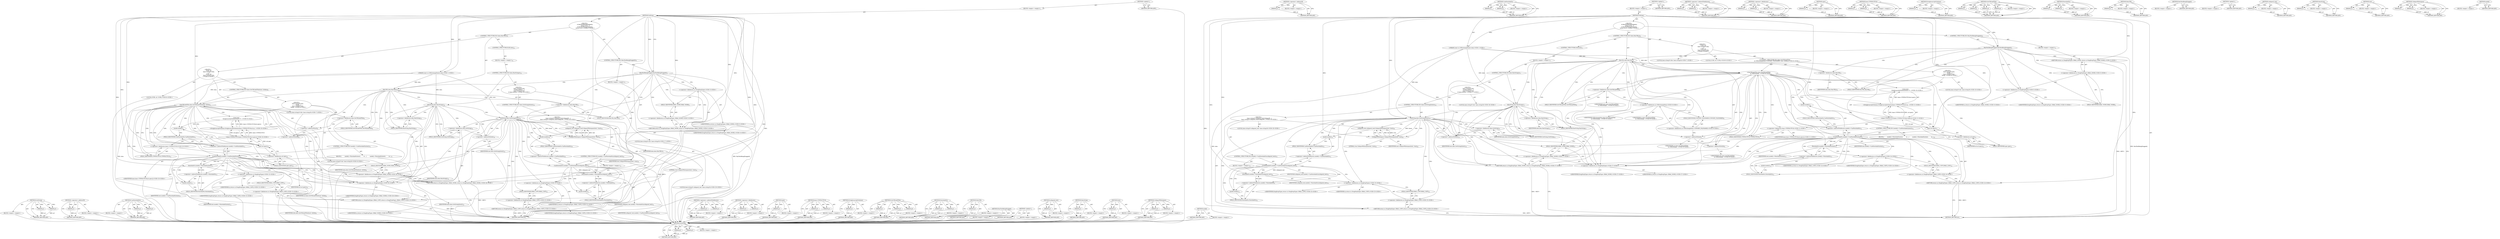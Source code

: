 digraph "model" {
vulnerable_203 [label=<(METHOD,GetString)>];
vulnerable_204 [label=<(PARAM,p1)>];
vulnerable_205 [label=<(PARAM,p2)>];
vulnerable_206 [label=<(BLOCK,&lt;empty&gt;,&lt;empty&gt;)>];
vulnerable_207 [label=<(METHOD_RETURN,ANY)>];
vulnerable_160 [label=<(METHOD,&lt;operator&gt;.addressOf)>];
vulnerable_161 [label=<(PARAM,p1)>];
vulnerable_162 [label=<(BLOCK,&lt;empty&gt;,&lt;empty&gt;)>];
vulnerable_163 [label=<(METHOD_RETURN,ANY)>];
vulnerable_181 [label=<(METHOD,CanPasteAndGo)>];
vulnerable_182 [label=<(PARAM,p1)>];
vulnerable_183 [label=<(PARAM,p2)>];
vulnerable_184 [label=<(BLOCK,&lt;empty&gt;,&lt;empty&gt;)>];
vulnerable_185 [label=<(METHOD_RETURN,ANY)>];
vulnerable_6 [label=<(METHOD,&lt;global&gt;)<SUB>1</SUB>>];
vulnerable_7 [label=<(BLOCK,&lt;empty&gt;,&lt;empty&gt;)<SUB>1</SUB>>];
vulnerable_8 [label=<(METHOD,OnDrop)<SUB>1</SUB>>];
vulnerable_9 [label="<(PARAM,const ui::OSExchangeData&amp; data)<SUB>1</SUB>>"];
vulnerable_10 [label="<(BLOCK,{
  if (HasTextBeingDragged())
    return ui::D...,{
  if (HasTextBeingDragged())
    return ui::D...)<SUB>1</SUB>>"];
vulnerable_11 [label=<(CONTROL_STRUCTURE,IF,if (HasTextBeingDragged()))<SUB>2</SUB>>];
vulnerable_12 [label=<(HasTextBeingDragged,HasTextBeingDragged())<SUB>2</SUB>>];
vulnerable_13 [label=<(BLOCK,&lt;empty&gt;,&lt;empty&gt;)<SUB>3</SUB>>];
vulnerable_14 [label="<(RETURN,return ui::DragDropTypes::DRAG_NONE;,return ui::DragDropTypes::DRAG_NONE;)<SUB>3</SUB>>"];
vulnerable_15 [label="<(&lt;operator&gt;.fieldAccess,ui::DragDropTypes::DRAG_NONE)<SUB>3</SUB>>"];
vulnerable_16 [label="<(&lt;operator&gt;.fieldAccess,ui::DragDropTypes)<SUB>3</SUB>>"];
vulnerable_17 [label="<(IDENTIFIER,ui,return ui::DragDropTypes::DRAG_NONE;)<SUB>3</SUB>>"];
vulnerable_18 [label="<(IDENTIFIER,DragDropTypes,return ui::DragDropTypes::DRAG_NONE;)<SUB>3</SUB>>"];
vulnerable_19 [label=<(FIELD_IDENTIFIER,DRAG_NONE,DRAG_NONE)<SUB>3</SUB>>];
vulnerable_20 [label=<(CONTROL_STRUCTURE,IF,if (data.HasURL()))<SUB>5</SUB>>];
vulnerable_21 [label=<(HasURL,data.HasURL())<SUB>5</SUB>>];
vulnerable_22 [label=<(&lt;operator&gt;.fieldAccess,data.HasURL)<SUB>5</SUB>>];
vulnerable_23 [label=<(IDENTIFIER,data,data.HasURL())<SUB>5</SUB>>];
vulnerable_24 [label=<(FIELD_IDENTIFIER,HasURL,HasURL)<SUB>5</SUB>>];
vulnerable_25 [label="<(BLOCK,{
     GURL url;
     base::string16 title;
   ...,{
     GURL url;
     base::string16 title;
   ...)<SUB>5</SUB>>"];
vulnerable_26 [label="<(LOCAL,GURL url: GURL)<SUB>6</SUB>>"];
vulnerable_27 [label="<(LOCAL,base.string16 title: base.string16)<SUB>7</SUB>>"];
vulnerable_28 [label=<(CONTROL_STRUCTURE,IF,if (data.GetURLAndTitle(&amp;url, &amp;title)))<SUB>8</SUB>>];
vulnerable_29 [label=<(GetURLAndTitle,data.GetURLAndTitle(&amp;url, &amp;title))<SUB>8</SUB>>];
vulnerable_30 [label=<(&lt;operator&gt;.fieldAccess,data.GetURLAndTitle)<SUB>8</SUB>>];
vulnerable_31 [label=<(IDENTIFIER,data,data.GetURLAndTitle(&amp;url, &amp;title))<SUB>8</SUB>>];
vulnerable_32 [label=<(FIELD_IDENTIFIER,GetURLAndTitle,GetURLAndTitle)<SUB>8</SUB>>];
vulnerable_33 [label=<(&lt;operator&gt;.addressOf,&amp;url)<SUB>8</SUB>>];
vulnerable_34 [label=<(IDENTIFIER,url,data.GetURLAndTitle(&amp;url, &amp;title))<SUB>8</SUB>>];
vulnerable_35 [label=<(&lt;operator&gt;.addressOf,&amp;title)<SUB>8</SUB>>];
vulnerable_36 [label=<(IDENTIFIER,title,data.GetURLAndTitle(&amp;url, &amp;title))<SUB>8</SUB>>];
vulnerable_37 [label="<(BLOCK,{
       base::string16 text(
           StripJ...,{
       base::string16 text(
           StripJ...)<SUB>8</SUB>>"];
vulnerable_38 [label="<(LOCAL,base.string16 text: base.string16)<SUB>9</SUB>>"];
vulnerable_39 [label="<(text,text(
           StripJavascriptSchemas(base::U...)<SUB>9</SUB>>"];
vulnerable_40 [label="<(StripJavascriptSchemas,StripJavascriptSchemas(base::UTF8ToUTF16(url.sp...)<SUB>10</SUB>>"];
vulnerable_41 [label="<(base.UTF8ToUTF16,base::UTF8ToUTF16(url.spec()))<SUB>10</SUB>>"];
vulnerable_42 [label="<(&lt;operator&gt;.fieldAccess,base::UTF8ToUTF16)<SUB>10</SUB>>"];
vulnerable_43 [label="<(IDENTIFIER,base,base::UTF8ToUTF16(url.spec()))<SUB>10</SUB>>"];
vulnerable_44 [label=<(FIELD_IDENTIFIER,UTF8ToUTF16,UTF8ToUTF16)<SUB>10</SUB>>];
vulnerable_45 [label=<(spec,url.spec())<SUB>10</SUB>>];
vulnerable_46 [label=<(&lt;operator&gt;.fieldAccess,url.spec)<SUB>10</SUB>>];
vulnerable_47 [label=<(IDENTIFIER,url,url.spec())<SUB>10</SUB>>];
vulnerable_48 [label=<(FIELD_IDENTIFIER,spec,spec)<SUB>10</SUB>>];
vulnerable_49 [label=<(CONTROL_STRUCTURE,IF,if (model()-&gt;CanPasteAndGo(text)))<SUB>11</SUB>>];
vulnerable_50 [label=<(CanPasteAndGo,model()-&gt;CanPasteAndGo(text))<SUB>11</SUB>>];
vulnerable_51 [label=<(&lt;operator&gt;.indirectFieldAccess,model()-&gt;CanPasteAndGo)<SUB>11</SUB>>];
vulnerable_52 [label=<(model,model())<SUB>11</SUB>>];
vulnerable_53 [label=<(FIELD_IDENTIFIER,CanPasteAndGo,CanPasteAndGo)<SUB>11</SUB>>];
vulnerable_54 [label=<(IDENTIFIER,text,model()-&gt;CanPasteAndGo(text))<SUB>11</SUB>>];
vulnerable_55 [label=<(BLOCK,{
        model()-&gt;PasteAndGo(text);
        re...,{
        model()-&gt;PasteAndGo(text);
        re...)<SUB>11</SUB>>];
vulnerable_56 [label=<(PasteAndGo,model()-&gt;PasteAndGo(text))<SUB>12</SUB>>];
vulnerable_57 [label=<(&lt;operator&gt;.indirectFieldAccess,model()-&gt;PasteAndGo)<SUB>12</SUB>>];
vulnerable_58 [label=<(model,model())<SUB>12</SUB>>];
vulnerable_59 [label=<(FIELD_IDENTIFIER,PasteAndGo,PasteAndGo)<SUB>12</SUB>>];
vulnerable_60 [label=<(IDENTIFIER,text,model()-&gt;PasteAndGo(text))<SUB>12</SUB>>];
vulnerable_61 [label="<(RETURN,return ui::DragDropTypes::DRAG_COPY;,return ui::DragDropTypes::DRAG_COPY;)<SUB>13</SUB>>"];
vulnerable_62 [label="<(&lt;operator&gt;.fieldAccess,ui::DragDropTypes::DRAG_COPY)<SUB>13</SUB>>"];
vulnerable_63 [label="<(&lt;operator&gt;.fieldAccess,ui::DragDropTypes)<SUB>13</SUB>>"];
vulnerable_64 [label="<(IDENTIFIER,ui,return ui::DragDropTypes::DRAG_COPY;)<SUB>13</SUB>>"];
vulnerable_65 [label="<(IDENTIFIER,DragDropTypes,return ui::DragDropTypes::DRAG_COPY;)<SUB>13</SUB>>"];
vulnerable_66 [label=<(FIELD_IDENTIFIER,DRAG_COPY,DRAG_COPY)<SUB>13</SUB>>];
vulnerable_67 [label=<(CONTROL_STRUCTURE,ELSE,else)<SUB>16</SUB>>];
vulnerable_68 [label=<(BLOCK,&lt;empty&gt;,&lt;empty&gt;)<SUB>16</SUB>>];
vulnerable_69 [label=<(CONTROL_STRUCTURE,IF,if (data.HasString()))<SUB>16</SUB>>];
vulnerable_70 [label=<(HasString,data.HasString())<SUB>16</SUB>>];
vulnerable_71 [label=<(&lt;operator&gt;.fieldAccess,data.HasString)<SUB>16</SUB>>];
vulnerable_72 [label=<(IDENTIFIER,data,data.HasString())<SUB>16</SUB>>];
vulnerable_73 [label=<(FIELD_IDENTIFIER,HasString,HasString)<SUB>16</SUB>>];
vulnerable_74 [label="<(BLOCK,{
    base::string16 text;
    if (data.GetStri...,{
    base::string16 text;
    if (data.GetStri...)<SUB>16</SUB>>"];
vulnerable_75 [label="<(LOCAL,base.string16 text: base.string16)<SUB>17</SUB>>"];
vulnerable_76 [label=<(CONTROL_STRUCTURE,IF,if (data.GetString(&amp;text)))<SUB>18</SUB>>];
vulnerable_77 [label=<(GetString,data.GetString(&amp;text))<SUB>18</SUB>>];
vulnerable_78 [label=<(&lt;operator&gt;.fieldAccess,data.GetString)<SUB>18</SUB>>];
vulnerable_79 [label=<(IDENTIFIER,data,data.GetString(&amp;text))<SUB>18</SUB>>];
vulnerable_80 [label=<(FIELD_IDENTIFIER,GetString,GetString)<SUB>18</SUB>>];
vulnerable_81 [label=<(&lt;operator&gt;.addressOf,&amp;text)<SUB>18</SUB>>];
vulnerable_82 [label=<(IDENTIFIER,text,data.GetString(&amp;text))<SUB>18</SUB>>];
vulnerable_83 [label="<(BLOCK,{
      base::string16 collapsed_text(CollapseW...,{
      base::string16 collapsed_text(CollapseW...)<SUB>18</SUB>>"];
vulnerable_84 [label="<(LOCAL,base.string16 collapsed_text: base.string16)<SUB>19</SUB>>"];
vulnerable_85 [label=<(collapsed_text,collapsed_text(CollapseWhitespace(text, true)))<SUB>19</SUB>>];
vulnerable_86 [label=<(CollapseWhitespace,CollapseWhitespace(text, true))<SUB>19</SUB>>];
vulnerable_87 [label=<(IDENTIFIER,text,CollapseWhitespace(text, true))<SUB>19</SUB>>];
vulnerable_88 [label=<(LITERAL,true,CollapseWhitespace(text, true))<SUB>19</SUB>>];
vulnerable_89 [label=<(CONTROL_STRUCTURE,IF,if (model()-&gt;CanPasteAndGo(collapsed_text)))<SUB>20</SUB>>];
vulnerable_90 [label=<(CanPasteAndGo,model()-&gt;CanPasteAndGo(collapsed_text))<SUB>20</SUB>>];
vulnerable_91 [label=<(&lt;operator&gt;.indirectFieldAccess,model()-&gt;CanPasteAndGo)<SUB>20</SUB>>];
vulnerable_92 [label=<(model,model())<SUB>20</SUB>>];
vulnerable_93 [label=<(FIELD_IDENTIFIER,CanPasteAndGo,CanPasteAndGo)<SUB>20</SUB>>];
vulnerable_94 [label=<(IDENTIFIER,collapsed_text,model()-&gt;CanPasteAndGo(collapsed_text))<SUB>20</SUB>>];
vulnerable_95 [label=<(BLOCK,&lt;empty&gt;,&lt;empty&gt;)<SUB>21</SUB>>];
vulnerable_96 [label=<(PasteAndGo,model()-&gt;PasteAndGo(collapsed_text))<SUB>21</SUB>>];
vulnerable_97 [label=<(&lt;operator&gt;.indirectFieldAccess,model()-&gt;PasteAndGo)<SUB>21</SUB>>];
vulnerable_98 [label=<(model,model())<SUB>21</SUB>>];
vulnerable_99 [label=<(FIELD_IDENTIFIER,PasteAndGo,PasteAndGo)<SUB>21</SUB>>];
vulnerable_100 [label=<(IDENTIFIER,collapsed_text,model()-&gt;PasteAndGo(collapsed_text))<SUB>21</SUB>>];
vulnerable_101 [label="<(RETURN,return ui::DragDropTypes::DRAG_COPY;,return ui::DragDropTypes::DRAG_COPY;)<SUB>22</SUB>>"];
vulnerable_102 [label="<(&lt;operator&gt;.fieldAccess,ui::DragDropTypes::DRAG_COPY)<SUB>22</SUB>>"];
vulnerable_103 [label="<(&lt;operator&gt;.fieldAccess,ui::DragDropTypes)<SUB>22</SUB>>"];
vulnerable_104 [label="<(IDENTIFIER,ui,return ui::DragDropTypes::DRAG_COPY;)<SUB>22</SUB>>"];
vulnerable_105 [label="<(IDENTIFIER,DragDropTypes,return ui::DragDropTypes::DRAG_COPY;)<SUB>22</SUB>>"];
vulnerable_106 [label=<(FIELD_IDENTIFIER,DRAG_COPY,DRAG_COPY)<SUB>22</SUB>>];
vulnerable_107 [label="<(RETURN,return ui::DragDropTypes::DRAG_NONE;,return ui::DragDropTypes::DRAG_NONE;)<SUB>26</SUB>>"];
vulnerable_108 [label="<(&lt;operator&gt;.fieldAccess,ui::DragDropTypes::DRAG_NONE)<SUB>26</SUB>>"];
vulnerable_109 [label="<(&lt;operator&gt;.fieldAccess,ui::DragDropTypes)<SUB>26</SUB>>"];
vulnerable_110 [label="<(IDENTIFIER,ui,return ui::DragDropTypes::DRAG_NONE;)<SUB>26</SUB>>"];
vulnerable_111 [label="<(IDENTIFIER,DragDropTypes,return ui::DragDropTypes::DRAG_NONE;)<SUB>26</SUB>>"];
vulnerable_112 [label=<(FIELD_IDENTIFIER,DRAG_NONE,DRAG_NONE)<SUB>26</SUB>>];
vulnerable_113 [label=<(METHOD_RETURN,int)<SUB>1</SUB>>];
vulnerable_115 [label=<(METHOD_RETURN,ANY)<SUB>1</SUB>>];
vulnerable_186 [label=<(METHOD,&lt;operator&gt;.indirectFieldAccess)>];
vulnerable_187 [label=<(PARAM,p1)>];
vulnerable_188 [label=<(PARAM,p2)>];
vulnerable_189 [label=<(BLOCK,&lt;empty&gt;,&lt;empty&gt;)>];
vulnerable_190 [label=<(METHOD_RETURN,ANY)>];
vulnerable_145 [label=<(METHOD,&lt;operator&gt;.fieldAccess)>];
vulnerable_146 [label=<(PARAM,p1)>];
vulnerable_147 [label=<(PARAM,p2)>];
vulnerable_148 [label=<(BLOCK,&lt;empty&gt;,&lt;empty&gt;)>];
vulnerable_149 [label=<(METHOD_RETURN,ANY)>];
vulnerable_177 [label=<(METHOD,spec)>];
vulnerable_178 [label=<(PARAM,p1)>];
vulnerable_179 [label=<(BLOCK,&lt;empty&gt;,&lt;empty&gt;)>];
vulnerable_180 [label=<(METHOD_RETURN,ANY)>];
vulnerable_172 [label=<(METHOD,base.UTF8ToUTF16)>];
vulnerable_173 [label=<(PARAM,p1)>];
vulnerable_174 [label=<(PARAM,p2)>];
vulnerable_175 [label=<(BLOCK,&lt;empty&gt;,&lt;empty&gt;)>];
vulnerable_176 [label=<(METHOD_RETURN,ANY)>];
vulnerable_168 [label=<(METHOD,StripJavascriptSchemas)>];
vulnerable_169 [label=<(PARAM,p1)>];
vulnerable_170 [label=<(BLOCK,&lt;empty&gt;,&lt;empty&gt;)>];
vulnerable_171 [label=<(METHOD_RETURN,ANY)>];
vulnerable_154 [label=<(METHOD,GetURLAndTitle)>];
vulnerable_155 [label=<(PARAM,p1)>];
vulnerable_156 [label=<(PARAM,p2)>];
vulnerable_157 [label=<(PARAM,p3)>];
vulnerable_158 [label=<(BLOCK,&lt;empty&gt;,&lt;empty&gt;)>];
vulnerable_159 [label=<(METHOD_RETURN,ANY)>];
vulnerable_194 [label=<(METHOD,PasteAndGo)>];
vulnerable_195 [label=<(PARAM,p1)>];
vulnerable_196 [label=<(PARAM,p2)>];
vulnerable_197 [label=<(BLOCK,&lt;empty&gt;,&lt;empty&gt;)>];
vulnerable_198 [label=<(METHOD_RETURN,ANY)>];
vulnerable_150 [label=<(METHOD,HasURL)>];
vulnerable_151 [label=<(PARAM,p1)>];
vulnerable_152 [label=<(BLOCK,&lt;empty&gt;,&lt;empty&gt;)>];
vulnerable_153 [label=<(METHOD_RETURN,ANY)>];
vulnerable_142 [label=<(METHOD,HasTextBeingDragged)>];
vulnerable_143 [label=<(BLOCK,&lt;empty&gt;,&lt;empty&gt;)>];
vulnerable_144 [label=<(METHOD_RETURN,ANY)>];
vulnerable_136 [label=<(METHOD,&lt;global&gt;)<SUB>1</SUB>>];
vulnerable_137 [label=<(BLOCK,&lt;empty&gt;,&lt;empty&gt;)>];
vulnerable_138 [label=<(METHOD_RETURN,ANY)>];
vulnerable_208 [label=<(METHOD,collapsed_text)>];
vulnerable_209 [label=<(PARAM,p1)>];
vulnerable_210 [label=<(BLOCK,&lt;empty&gt;,&lt;empty&gt;)>];
vulnerable_211 [label=<(METHOD_RETURN,ANY)>];
vulnerable_199 [label=<(METHOD,HasString)>];
vulnerable_200 [label=<(PARAM,p1)>];
vulnerable_201 [label=<(BLOCK,&lt;empty&gt;,&lt;empty&gt;)>];
vulnerable_202 [label=<(METHOD_RETURN,ANY)>];
vulnerable_164 [label=<(METHOD,text)>];
vulnerable_165 [label=<(PARAM,p1)>];
vulnerable_166 [label=<(BLOCK,&lt;empty&gt;,&lt;empty&gt;)>];
vulnerable_167 [label=<(METHOD_RETURN,ANY)>];
vulnerable_212 [label=<(METHOD,CollapseWhitespace)>];
vulnerable_213 [label=<(PARAM,p1)>];
vulnerable_214 [label=<(PARAM,p2)>];
vulnerable_215 [label=<(BLOCK,&lt;empty&gt;,&lt;empty&gt;)>];
vulnerable_216 [label=<(METHOD_RETURN,ANY)>];
vulnerable_191 [label=<(METHOD,model)>];
vulnerable_192 [label=<(BLOCK,&lt;empty&gt;,&lt;empty&gt;)>];
vulnerable_193 [label=<(METHOD_RETURN,ANY)>];
fixed_211 [label=<(METHOD,GetString)>];
fixed_212 [label=<(PARAM,p1)>];
fixed_213 [label=<(PARAM,p2)>];
fixed_214 [label=<(BLOCK,&lt;empty&gt;,&lt;empty&gt;)>];
fixed_215 [label=<(METHOD_RETURN,ANY)>];
fixed_168 [label=<(METHOD,&lt;operator&gt;.addressOf)>];
fixed_169 [label=<(PARAM,p1)>];
fixed_170 [label=<(BLOCK,&lt;empty&gt;,&lt;empty&gt;)>];
fixed_171 [label=<(METHOD_RETURN,ANY)>];
fixed_189 [label=<(METHOD,CanPasteAndGo)>];
fixed_190 [label=<(PARAM,p1)>];
fixed_191 [label=<(PARAM,p2)>];
fixed_192 [label=<(BLOCK,&lt;empty&gt;,&lt;empty&gt;)>];
fixed_193 [label=<(METHOD_RETURN,ANY)>];
fixed_6 [label=<(METHOD,&lt;global&gt;)<SUB>1</SUB>>];
fixed_7 [label=<(BLOCK,&lt;empty&gt;,&lt;empty&gt;)<SUB>1</SUB>>];
fixed_8 [label=<(METHOD,OnDrop)<SUB>1</SUB>>];
fixed_9 [label="<(PARAM,const ui::OSExchangeData&amp; data)<SUB>1</SUB>>"];
fixed_10 [label="<(BLOCK,{
  if (HasTextBeingDragged())
    return ui::D...,{
  if (HasTextBeingDragged())
    return ui::D...)<SUB>1</SUB>>"];
fixed_11 [label=<(CONTROL_STRUCTURE,IF,if (HasTextBeingDragged()))<SUB>2</SUB>>];
fixed_12 [label=<(HasTextBeingDragged,HasTextBeingDragged())<SUB>2</SUB>>];
fixed_13 [label=<(BLOCK,&lt;empty&gt;,&lt;empty&gt;)<SUB>3</SUB>>];
fixed_14 [label="<(RETURN,return ui::DragDropTypes::DRAG_NONE;,return ui::DragDropTypes::DRAG_NONE;)<SUB>3</SUB>>"];
fixed_15 [label="<(&lt;operator&gt;.fieldAccess,ui::DragDropTypes::DRAG_NONE)<SUB>3</SUB>>"];
fixed_16 [label="<(&lt;operator&gt;.fieldAccess,ui::DragDropTypes)<SUB>3</SUB>>"];
fixed_17 [label="<(IDENTIFIER,ui,return ui::DragDropTypes::DRAG_NONE;)<SUB>3</SUB>>"];
fixed_18 [label="<(IDENTIFIER,DragDropTypes,return ui::DragDropTypes::DRAG_NONE;)<SUB>3</SUB>>"];
fixed_19 [label=<(FIELD_IDENTIFIER,DRAG_NONE,DRAG_NONE)<SUB>3</SUB>>];
fixed_20 [label=<(CONTROL_STRUCTURE,IF,if (data.HasURL()))<SUB>5</SUB>>];
fixed_21 [label=<(HasURL,data.HasURL())<SUB>5</SUB>>];
fixed_22 [label=<(&lt;operator&gt;.fieldAccess,data.HasURL)<SUB>5</SUB>>];
fixed_23 [label=<(IDENTIFIER,data,data.HasURL())<SUB>5</SUB>>];
fixed_24 [label=<(FIELD_IDENTIFIER,HasURL,HasURL)<SUB>5</SUB>>];
fixed_25 [label="<(BLOCK,{
     GURL url;
     base::string16 title;
   ...,{
     GURL url;
     base::string16 title;
   ...)<SUB>5</SUB>>"];
fixed_26 [label="<(LOCAL,GURL url: GURL)<SUB>6</SUB>>"];
fixed_27 [label="<(LOCAL,base.string16 title: base.string16)<SUB>7</SUB>>"];
fixed_28 [label="<(CONTROL_STRUCTURE,IF,if (data.GetURLAndTitle(
            ui::OSExchangeData::CONVERT_FILENAMES, &amp;url, &amp;title)))<SUB>8</SUB>>"];
fixed_29 [label="<(GetURLAndTitle,data.GetURLAndTitle(
            ui::OSExchange...)<SUB>8</SUB>>"];
fixed_30 [label=<(&lt;operator&gt;.fieldAccess,data.GetURLAndTitle)<SUB>8</SUB>>];
fixed_31 [label="<(IDENTIFIER,data,data.GetURLAndTitle(
            ui::OSExchange...)<SUB>8</SUB>>"];
fixed_32 [label=<(FIELD_IDENTIFIER,GetURLAndTitle,GetURLAndTitle)<SUB>8</SUB>>];
fixed_33 [label="<(&lt;operator&gt;.fieldAccess,ui::OSExchangeData::CONVERT_FILENAMES)<SUB>9</SUB>>"];
fixed_34 [label="<(&lt;operator&gt;.fieldAccess,ui::OSExchangeData)<SUB>9</SUB>>"];
fixed_35 [label="<(IDENTIFIER,ui,data.GetURLAndTitle(
            ui::OSExchange...)<SUB>9</SUB>>"];
fixed_36 [label="<(IDENTIFIER,OSExchangeData,data.GetURLAndTitle(
            ui::OSExchange...)<SUB>9</SUB>>"];
fixed_37 [label=<(FIELD_IDENTIFIER,CONVERT_FILENAMES,CONVERT_FILENAMES)<SUB>9</SUB>>];
fixed_38 [label=<(&lt;operator&gt;.addressOf,&amp;url)<SUB>9</SUB>>];
fixed_39 [label="<(IDENTIFIER,url,data.GetURLAndTitle(
            ui::OSExchange...)<SUB>9</SUB>>"];
fixed_40 [label=<(&lt;operator&gt;.addressOf,&amp;title)<SUB>9</SUB>>];
fixed_41 [label="<(IDENTIFIER,title,data.GetURLAndTitle(
            ui::OSExchange...)<SUB>9</SUB>>"];
fixed_42 [label="<(BLOCK,{
       base::string16 text(
           StripJ...,{
       base::string16 text(
           StripJ...)<SUB>9</SUB>>"];
fixed_43 [label="<(LOCAL,base.string16 text: base.string16)<SUB>10</SUB>>"];
fixed_44 [label="<(text,text(
           StripJavascriptSchemas(base::U...)<SUB>10</SUB>>"];
fixed_45 [label="<(StripJavascriptSchemas,StripJavascriptSchemas(base::UTF8ToUTF16(url.sp...)<SUB>11</SUB>>"];
fixed_46 [label="<(base.UTF8ToUTF16,base::UTF8ToUTF16(url.spec()))<SUB>11</SUB>>"];
fixed_47 [label="<(&lt;operator&gt;.fieldAccess,base::UTF8ToUTF16)<SUB>11</SUB>>"];
fixed_48 [label="<(IDENTIFIER,base,base::UTF8ToUTF16(url.spec()))<SUB>11</SUB>>"];
fixed_49 [label=<(FIELD_IDENTIFIER,UTF8ToUTF16,UTF8ToUTF16)<SUB>11</SUB>>];
fixed_50 [label=<(spec,url.spec())<SUB>11</SUB>>];
fixed_51 [label=<(&lt;operator&gt;.fieldAccess,url.spec)<SUB>11</SUB>>];
fixed_52 [label=<(IDENTIFIER,url,url.spec())<SUB>11</SUB>>];
fixed_53 [label=<(FIELD_IDENTIFIER,spec,spec)<SUB>11</SUB>>];
fixed_54 [label=<(CONTROL_STRUCTURE,IF,if (model()-&gt;CanPasteAndGo(text)))<SUB>12</SUB>>];
fixed_55 [label=<(CanPasteAndGo,model()-&gt;CanPasteAndGo(text))<SUB>12</SUB>>];
fixed_56 [label=<(&lt;operator&gt;.indirectFieldAccess,model()-&gt;CanPasteAndGo)<SUB>12</SUB>>];
fixed_57 [label=<(model,model())<SUB>12</SUB>>];
fixed_58 [label=<(FIELD_IDENTIFIER,CanPasteAndGo,CanPasteAndGo)<SUB>12</SUB>>];
fixed_59 [label=<(IDENTIFIER,text,model()-&gt;CanPasteAndGo(text))<SUB>12</SUB>>];
fixed_60 [label=<(BLOCK,{
        model()-&gt;PasteAndGo(text);
        re...,{
        model()-&gt;PasteAndGo(text);
        re...)<SUB>12</SUB>>];
fixed_61 [label=<(PasteAndGo,model()-&gt;PasteAndGo(text))<SUB>13</SUB>>];
fixed_62 [label=<(&lt;operator&gt;.indirectFieldAccess,model()-&gt;PasteAndGo)<SUB>13</SUB>>];
fixed_63 [label=<(model,model())<SUB>13</SUB>>];
fixed_64 [label=<(FIELD_IDENTIFIER,PasteAndGo,PasteAndGo)<SUB>13</SUB>>];
fixed_65 [label=<(IDENTIFIER,text,model()-&gt;PasteAndGo(text))<SUB>13</SUB>>];
fixed_66 [label="<(RETURN,return ui::DragDropTypes::DRAG_COPY;,return ui::DragDropTypes::DRAG_COPY;)<SUB>14</SUB>>"];
fixed_67 [label="<(&lt;operator&gt;.fieldAccess,ui::DragDropTypes::DRAG_COPY)<SUB>14</SUB>>"];
fixed_68 [label="<(&lt;operator&gt;.fieldAccess,ui::DragDropTypes)<SUB>14</SUB>>"];
fixed_69 [label="<(IDENTIFIER,ui,return ui::DragDropTypes::DRAG_COPY;)<SUB>14</SUB>>"];
fixed_70 [label="<(IDENTIFIER,DragDropTypes,return ui::DragDropTypes::DRAG_COPY;)<SUB>14</SUB>>"];
fixed_71 [label=<(FIELD_IDENTIFIER,DRAG_COPY,DRAG_COPY)<SUB>14</SUB>>];
fixed_72 [label=<(CONTROL_STRUCTURE,ELSE,else)<SUB>17</SUB>>];
fixed_73 [label=<(BLOCK,&lt;empty&gt;,&lt;empty&gt;)<SUB>17</SUB>>];
fixed_74 [label=<(CONTROL_STRUCTURE,IF,if (data.HasString()))<SUB>17</SUB>>];
fixed_75 [label=<(HasString,data.HasString())<SUB>17</SUB>>];
fixed_76 [label=<(&lt;operator&gt;.fieldAccess,data.HasString)<SUB>17</SUB>>];
fixed_77 [label=<(IDENTIFIER,data,data.HasString())<SUB>17</SUB>>];
fixed_78 [label=<(FIELD_IDENTIFIER,HasString,HasString)<SUB>17</SUB>>];
fixed_79 [label="<(BLOCK,{
    base::string16 text;
    if (data.GetStri...,{
    base::string16 text;
    if (data.GetStri...)<SUB>17</SUB>>"];
fixed_80 [label="<(LOCAL,base.string16 text: base.string16)<SUB>18</SUB>>"];
fixed_81 [label=<(CONTROL_STRUCTURE,IF,if (data.GetString(&amp;text)))<SUB>19</SUB>>];
fixed_82 [label=<(GetString,data.GetString(&amp;text))<SUB>19</SUB>>];
fixed_83 [label=<(&lt;operator&gt;.fieldAccess,data.GetString)<SUB>19</SUB>>];
fixed_84 [label=<(IDENTIFIER,data,data.GetString(&amp;text))<SUB>19</SUB>>];
fixed_85 [label=<(FIELD_IDENTIFIER,GetString,GetString)<SUB>19</SUB>>];
fixed_86 [label=<(&lt;operator&gt;.addressOf,&amp;text)<SUB>19</SUB>>];
fixed_87 [label=<(IDENTIFIER,text,data.GetString(&amp;text))<SUB>19</SUB>>];
fixed_88 [label="<(BLOCK,{
      base::string16 collapsed_text(CollapseW...,{
      base::string16 collapsed_text(CollapseW...)<SUB>19</SUB>>"];
fixed_89 [label="<(LOCAL,base.string16 collapsed_text: base.string16)<SUB>20</SUB>>"];
fixed_90 [label=<(collapsed_text,collapsed_text(CollapseWhitespace(text, true)))<SUB>20</SUB>>];
fixed_91 [label=<(CollapseWhitespace,CollapseWhitespace(text, true))<SUB>20</SUB>>];
fixed_92 [label=<(IDENTIFIER,text,CollapseWhitespace(text, true))<SUB>20</SUB>>];
fixed_93 [label=<(LITERAL,true,CollapseWhitespace(text, true))<SUB>20</SUB>>];
fixed_94 [label=<(CONTROL_STRUCTURE,IF,if (model()-&gt;CanPasteAndGo(collapsed_text)))<SUB>21</SUB>>];
fixed_95 [label=<(CanPasteAndGo,model()-&gt;CanPasteAndGo(collapsed_text))<SUB>21</SUB>>];
fixed_96 [label=<(&lt;operator&gt;.indirectFieldAccess,model()-&gt;CanPasteAndGo)<SUB>21</SUB>>];
fixed_97 [label=<(model,model())<SUB>21</SUB>>];
fixed_98 [label=<(FIELD_IDENTIFIER,CanPasteAndGo,CanPasteAndGo)<SUB>21</SUB>>];
fixed_99 [label=<(IDENTIFIER,collapsed_text,model()-&gt;CanPasteAndGo(collapsed_text))<SUB>21</SUB>>];
fixed_100 [label=<(BLOCK,&lt;empty&gt;,&lt;empty&gt;)<SUB>22</SUB>>];
fixed_101 [label=<(PasteAndGo,model()-&gt;PasteAndGo(collapsed_text))<SUB>22</SUB>>];
fixed_102 [label=<(&lt;operator&gt;.indirectFieldAccess,model()-&gt;PasteAndGo)<SUB>22</SUB>>];
fixed_103 [label=<(model,model())<SUB>22</SUB>>];
fixed_104 [label=<(FIELD_IDENTIFIER,PasteAndGo,PasteAndGo)<SUB>22</SUB>>];
fixed_105 [label=<(IDENTIFIER,collapsed_text,model()-&gt;PasteAndGo(collapsed_text))<SUB>22</SUB>>];
fixed_106 [label="<(RETURN,return ui::DragDropTypes::DRAG_COPY;,return ui::DragDropTypes::DRAG_COPY;)<SUB>23</SUB>>"];
fixed_107 [label="<(&lt;operator&gt;.fieldAccess,ui::DragDropTypes::DRAG_COPY)<SUB>23</SUB>>"];
fixed_108 [label="<(&lt;operator&gt;.fieldAccess,ui::DragDropTypes)<SUB>23</SUB>>"];
fixed_109 [label="<(IDENTIFIER,ui,return ui::DragDropTypes::DRAG_COPY;)<SUB>23</SUB>>"];
fixed_110 [label="<(IDENTIFIER,DragDropTypes,return ui::DragDropTypes::DRAG_COPY;)<SUB>23</SUB>>"];
fixed_111 [label=<(FIELD_IDENTIFIER,DRAG_COPY,DRAG_COPY)<SUB>23</SUB>>];
fixed_112 [label="<(RETURN,return ui::DragDropTypes::DRAG_NONE;,return ui::DragDropTypes::DRAG_NONE;)<SUB>27</SUB>>"];
fixed_113 [label="<(&lt;operator&gt;.fieldAccess,ui::DragDropTypes::DRAG_NONE)<SUB>27</SUB>>"];
fixed_114 [label="<(&lt;operator&gt;.fieldAccess,ui::DragDropTypes)<SUB>27</SUB>>"];
fixed_115 [label="<(IDENTIFIER,ui,return ui::DragDropTypes::DRAG_NONE;)<SUB>27</SUB>>"];
fixed_116 [label="<(IDENTIFIER,DragDropTypes,return ui::DragDropTypes::DRAG_NONE;)<SUB>27</SUB>>"];
fixed_117 [label=<(FIELD_IDENTIFIER,DRAG_NONE,DRAG_NONE)<SUB>27</SUB>>];
fixed_118 [label=<(METHOD_RETURN,int)<SUB>1</SUB>>];
fixed_120 [label=<(METHOD_RETURN,ANY)<SUB>1</SUB>>];
fixed_194 [label=<(METHOD,&lt;operator&gt;.indirectFieldAccess)>];
fixed_195 [label=<(PARAM,p1)>];
fixed_196 [label=<(PARAM,p2)>];
fixed_197 [label=<(BLOCK,&lt;empty&gt;,&lt;empty&gt;)>];
fixed_198 [label=<(METHOD_RETURN,ANY)>];
fixed_152 [label=<(METHOD,&lt;operator&gt;.fieldAccess)>];
fixed_153 [label=<(PARAM,p1)>];
fixed_154 [label=<(PARAM,p2)>];
fixed_155 [label=<(BLOCK,&lt;empty&gt;,&lt;empty&gt;)>];
fixed_156 [label=<(METHOD_RETURN,ANY)>];
fixed_185 [label=<(METHOD,spec)>];
fixed_186 [label=<(PARAM,p1)>];
fixed_187 [label=<(BLOCK,&lt;empty&gt;,&lt;empty&gt;)>];
fixed_188 [label=<(METHOD_RETURN,ANY)>];
fixed_180 [label=<(METHOD,base.UTF8ToUTF16)>];
fixed_181 [label=<(PARAM,p1)>];
fixed_182 [label=<(PARAM,p2)>];
fixed_183 [label=<(BLOCK,&lt;empty&gt;,&lt;empty&gt;)>];
fixed_184 [label=<(METHOD_RETURN,ANY)>];
fixed_176 [label=<(METHOD,StripJavascriptSchemas)>];
fixed_177 [label=<(PARAM,p1)>];
fixed_178 [label=<(BLOCK,&lt;empty&gt;,&lt;empty&gt;)>];
fixed_179 [label=<(METHOD_RETURN,ANY)>];
fixed_161 [label=<(METHOD,GetURLAndTitle)>];
fixed_162 [label=<(PARAM,p1)>];
fixed_163 [label=<(PARAM,p2)>];
fixed_164 [label=<(PARAM,p3)>];
fixed_165 [label=<(PARAM,p4)>];
fixed_166 [label=<(BLOCK,&lt;empty&gt;,&lt;empty&gt;)>];
fixed_167 [label=<(METHOD_RETURN,ANY)>];
fixed_202 [label=<(METHOD,PasteAndGo)>];
fixed_203 [label=<(PARAM,p1)>];
fixed_204 [label=<(PARAM,p2)>];
fixed_205 [label=<(BLOCK,&lt;empty&gt;,&lt;empty&gt;)>];
fixed_206 [label=<(METHOD_RETURN,ANY)>];
fixed_157 [label=<(METHOD,HasURL)>];
fixed_158 [label=<(PARAM,p1)>];
fixed_159 [label=<(BLOCK,&lt;empty&gt;,&lt;empty&gt;)>];
fixed_160 [label=<(METHOD_RETURN,ANY)>];
fixed_149 [label=<(METHOD,HasTextBeingDragged)>];
fixed_150 [label=<(BLOCK,&lt;empty&gt;,&lt;empty&gt;)>];
fixed_151 [label=<(METHOD_RETURN,ANY)>];
fixed_143 [label=<(METHOD,&lt;global&gt;)<SUB>1</SUB>>];
fixed_144 [label=<(BLOCK,&lt;empty&gt;,&lt;empty&gt;)>];
fixed_145 [label=<(METHOD_RETURN,ANY)>];
fixed_216 [label=<(METHOD,collapsed_text)>];
fixed_217 [label=<(PARAM,p1)>];
fixed_218 [label=<(BLOCK,&lt;empty&gt;,&lt;empty&gt;)>];
fixed_219 [label=<(METHOD_RETURN,ANY)>];
fixed_207 [label=<(METHOD,HasString)>];
fixed_208 [label=<(PARAM,p1)>];
fixed_209 [label=<(BLOCK,&lt;empty&gt;,&lt;empty&gt;)>];
fixed_210 [label=<(METHOD_RETURN,ANY)>];
fixed_172 [label=<(METHOD,text)>];
fixed_173 [label=<(PARAM,p1)>];
fixed_174 [label=<(BLOCK,&lt;empty&gt;,&lt;empty&gt;)>];
fixed_175 [label=<(METHOD_RETURN,ANY)>];
fixed_220 [label=<(METHOD,CollapseWhitespace)>];
fixed_221 [label=<(PARAM,p1)>];
fixed_222 [label=<(PARAM,p2)>];
fixed_223 [label=<(BLOCK,&lt;empty&gt;,&lt;empty&gt;)>];
fixed_224 [label=<(METHOD_RETURN,ANY)>];
fixed_199 [label=<(METHOD,model)>];
fixed_200 [label=<(BLOCK,&lt;empty&gt;,&lt;empty&gt;)>];
fixed_201 [label=<(METHOD_RETURN,ANY)>];
vulnerable_203 -> vulnerable_204  [key=0, label="AST: "];
vulnerable_203 -> vulnerable_204  [key=1, label="DDG: "];
vulnerable_203 -> vulnerable_206  [key=0, label="AST: "];
vulnerable_203 -> vulnerable_205  [key=0, label="AST: "];
vulnerable_203 -> vulnerable_205  [key=1, label="DDG: "];
vulnerable_203 -> vulnerable_207  [key=0, label="AST: "];
vulnerable_203 -> vulnerable_207  [key=1, label="CFG: "];
vulnerable_204 -> vulnerable_207  [key=0, label="DDG: p1"];
vulnerable_205 -> vulnerable_207  [key=0, label="DDG: p2"];
vulnerable_206 -> fixed_211  [key=0];
vulnerable_207 -> fixed_211  [key=0];
vulnerable_160 -> vulnerable_161  [key=0, label="AST: "];
vulnerable_160 -> vulnerable_161  [key=1, label="DDG: "];
vulnerable_160 -> vulnerable_162  [key=0, label="AST: "];
vulnerable_160 -> vulnerable_163  [key=0, label="AST: "];
vulnerable_160 -> vulnerable_163  [key=1, label="CFG: "];
vulnerable_161 -> vulnerable_163  [key=0, label="DDG: p1"];
vulnerable_162 -> fixed_211  [key=0];
vulnerable_163 -> fixed_211  [key=0];
vulnerable_181 -> vulnerable_182  [key=0, label="AST: "];
vulnerable_181 -> vulnerable_182  [key=1, label="DDG: "];
vulnerable_181 -> vulnerable_184  [key=0, label="AST: "];
vulnerable_181 -> vulnerable_183  [key=0, label="AST: "];
vulnerable_181 -> vulnerable_183  [key=1, label="DDG: "];
vulnerable_181 -> vulnerable_185  [key=0, label="AST: "];
vulnerable_181 -> vulnerable_185  [key=1, label="CFG: "];
vulnerable_182 -> vulnerable_185  [key=0, label="DDG: p1"];
vulnerable_183 -> vulnerable_185  [key=0, label="DDG: p2"];
vulnerable_184 -> fixed_211  [key=0];
vulnerable_185 -> fixed_211  [key=0];
vulnerable_6 -> vulnerable_7  [key=0, label="AST: "];
vulnerable_6 -> vulnerable_115  [key=0, label="AST: "];
vulnerable_6 -> vulnerable_115  [key=1, label="CFG: "];
vulnerable_7 -> vulnerable_8  [key=0, label="AST: "];
vulnerable_8 -> vulnerable_9  [key=0, label="AST: "];
vulnerable_8 -> vulnerable_9  [key=1, label="DDG: "];
vulnerable_8 -> vulnerable_10  [key=0, label="AST: "];
vulnerable_8 -> vulnerable_113  [key=0, label="AST: "];
vulnerable_8 -> vulnerable_12  [key=0, label="CFG: "];
vulnerable_8 -> vulnerable_12  [key=1, label="DDG: "];
vulnerable_8 -> vulnerable_107  [key=0, label="DDG: "];
vulnerable_8 -> vulnerable_14  [key=0, label="DDG: "];
vulnerable_8 -> vulnerable_29  [key=0, label="DDG: "];
vulnerable_8 -> vulnerable_50  [key=0, label="DDG: "];
vulnerable_8 -> vulnerable_61  [key=0, label="DDG: "];
vulnerable_8 -> vulnerable_56  [key=0, label="DDG: "];
vulnerable_8 -> vulnerable_77  [key=0, label="DDG: "];
vulnerable_8 -> vulnerable_101  [key=0, label="DDG: "];
vulnerable_8 -> vulnerable_45  [key=0, label="DDG: "];
vulnerable_8 -> vulnerable_86  [key=0, label="DDG: "];
vulnerable_8 -> vulnerable_90  [key=0, label="DDG: "];
vulnerable_8 -> vulnerable_96  [key=0, label="DDG: "];
vulnerable_9 -> vulnerable_113  [key=0, label="DDG: data"];
vulnerable_9 -> vulnerable_21  [key=0, label="DDG: data"];
vulnerable_9 -> vulnerable_29  [key=0, label="DDG: data"];
vulnerable_9 -> vulnerable_70  [key=0, label="DDG: data"];
vulnerable_9 -> vulnerable_77  [key=0, label="DDG: data"];
vulnerable_10 -> vulnerable_11  [key=0, label="AST: "];
vulnerable_10 -> vulnerable_20  [key=0, label="AST: "];
vulnerable_10 -> vulnerable_107  [key=0, label="AST: "];
vulnerable_11 -> vulnerable_12  [key=0, label="AST: "];
vulnerable_11 -> vulnerable_13  [key=0, label="AST: "];
vulnerable_12 -> vulnerable_16  [key=0, label="CFG: "];
vulnerable_12 -> vulnerable_16  [key=1, label="CDG: "];
vulnerable_12 -> vulnerable_24  [key=0, label="CFG: "];
vulnerable_12 -> vulnerable_24  [key=1, label="CDG: "];
vulnerable_12 -> vulnerable_113  [key=0, label="DDG: HasTextBeingDragged()"];
vulnerable_12 -> vulnerable_15  [key=0, label="CDG: "];
vulnerable_12 -> vulnerable_21  [key=0, label="CDG: "];
vulnerable_12 -> vulnerable_19  [key=0, label="CDG: "];
vulnerable_12 -> vulnerable_22  [key=0, label="CDG: "];
vulnerable_12 -> vulnerable_14  [key=0, label="CDG: "];
vulnerable_13 -> vulnerable_14  [key=0, label="AST: "];
vulnerable_14 -> vulnerable_15  [key=0, label="AST: "];
vulnerable_14 -> vulnerable_113  [key=0, label="CFG: "];
vulnerable_14 -> vulnerable_113  [key=1, label="DDG: &lt;RET&gt;"];
vulnerable_15 -> vulnerable_16  [key=0, label="AST: "];
vulnerable_15 -> vulnerable_19  [key=0, label="AST: "];
vulnerable_15 -> vulnerable_14  [key=0, label="CFG: "];
vulnerable_16 -> vulnerable_17  [key=0, label="AST: "];
vulnerable_16 -> vulnerable_18  [key=0, label="AST: "];
vulnerable_16 -> vulnerable_19  [key=0, label="CFG: "];
vulnerable_17 -> fixed_211  [key=0];
vulnerable_18 -> fixed_211  [key=0];
vulnerable_19 -> vulnerable_15  [key=0, label="CFG: "];
vulnerable_20 -> vulnerable_21  [key=0, label="AST: "];
vulnerable_20 -> vulnerable_25  [key=0, label="AST: "];
vulnerable_20 -> vulnerable_67  [key=0, label="AST: "];
vulnerable_21 -> vulnerable_22  [key=0, label="AST: "];
vulnerable_21 -> vulnerable_32  [key=0, label="CFG: "];
vulnerable_21 -> vulnerable_32  [key=1, label="CDG: "];
vulnerable_21 -> vulnerable_73  [key=0, label="CFG: "];
vulnerable_21 -> vulnerable_73  [key=1, label="CDG: "];
vulnerable_21 -> vulnerable_30  [key=0, label="CDG: "];
vulnerable_21 -> vulnerable_29  [key=0, label="CDG: "];
vulnerable_21 -> vulnerable_35  [key=0, label="CDG: "];
vulnerable_21 -> vulnerable_33  [key=0, label="CDG: "];
vulnerable_21 -> vulnerable_71  [key=0, label="CDG: "];
vulnerable_21 -> vulnerable_70  [key=0, label="CDG: "];
vulnerable_22 -> vulnerable_23  [key=0, label="AST: "];
vulnerable_22 -> vulnerable_24  [key=0, label="AST: "];
vulnerable_22 -> vulnerable_21  [key=0, label="CFG: "];
vulnerable_23 -> fixed_211  [key=0];
vulnerable_24 -> vulnerable_22  [key=0, label="CFG: "];
vulnerable_25 -> vulnerable_26  [key=0, label="AST: "];
vulnerable_25 -> vulnerable_27  [key=0, label="AST: "];
vulnerable_25 -> vulnerable_28  [key=0, label="AST: "];
vulnerable_26 -> fixed_211  [key=0];
vulnerable_27 -> fixed_211  [key=0];
vulnerable_28 -> vulnerable_29  [key=0, label="AST: "];
vulnerable_28 -> vulnerable_37  [key=0, label="AST: "];
vulnerable_29 -> vulnerable_30  [key=0, label="AST: "];
vulnerable_29 -> vulnerable_33  [key=0, label="AST: "];
vulnerable_29 -> vulnerable_35  [key=0, label="AST: "];
vulnerable_29 -> vulnerable_44  [key=0, label="CFG: "];
vulnerable_29 -> vulnerable_44  [key=1, label="CDG: "];
vulnerable_29 -> vulnerable_109  [key=0, label="CFG: "];
vulnerable_29 -> vulnerable_109  [key=1, label="CDG: "];
vulnerable_29 -> vulnerable_107  [key=0, label="CDG: "];
vulnerable_29 -> vulnerable_48  [key=0, label="CDG: "];
vulnerable_29 -> vulnerable_42  [key=0, label="CDG: "];
vulnerable_29 -> vulnerable_51  [key=0, label="CDG: "];
vulnerable_29 -> vulnerable_52  [key=0, label="CDG: "];
vulnerable_29 -> vulnerable_46  [key=0, label="CDG: "];
vulnerable_29 -> vulnerable_45  [key=0, label="CDG: "];
vulnerable_29 -> vulnerable_40  [key=0, label="CDG: "];
vulnerable_29 -> vulnerable_50  [key=0, label="CDG: "];
vulnerable_29 -> vulnerable_112  [key=0, label="CDG: "];
vulnerable_29 -> vulnerable_53  [key=0, label="CDG: "];
vulnerable_29 -> vulnerable_41  [key=0, label="CDG: "];
vulnerable_29 -> vulnerable_108  [key=0, label="CDG: "];
vulnerable_29 -> vulnerable_39  [key=0, label="CDG: "];
vulnerable_30 -> vulnerable_31  [key=0, label="AST: "];
vulnerable_30 -> vulnerable_32  [key=0, label="AST: "];
vulnerable_30 -> vulnerable_33  [key=0, label="CFG: "];
vulnerable_31 -> fixed_211  [key=0];
vulnerable_32 -> vulnerable_30  [key=0, label="CFG: "];
vulnerable_33 -> vulnerable_34  [key=0, label="AST: "];
vulnerable_33 -> vulnerable_35  [key=0, label="CFG: "];
vulnerable_34 -> fixed_211  [key=0];
vulnerable_35 -> vulnerable_36  [key=0, label="AST: "];
vulnerable_35 -> vulnerable_29  [key=0, label="CFG: "];
vulnerable_36 -> fixed_211  [key=0];
vulnerable_37 -> vulnerable_38  [key=0, label="AST: "];
vulnerable_37 -> vulnerable_39  [key=0, label="AST: "];
vulnerable_37 -> vulnerable_49  [key=0, label="AST: "];
vulnerable_38 -> fixed_211  [key=0];
vulnerable_39 -> vulnerable_40  [key=0, label="AST: "];
vulnerable_39 -> vulnerable_52  [key=0, label="CFG: "];
vulnerable_40 -> vulnerable_41  [key=0, label="AST: "];
vulnerable_40 -> vulnerable_39  [key=0, label="CFG: "];
vulnerable_40 -> vulnerable_39  [key=1, label="DDG: base::UTF8ToUTF16(url.spec())"];
vulnerable_41 -> vulnerable_42  [key=0, label="AST: "];
vulnerable_41 -> vulnerable_45  [key=0, label="AST: "];
vulnerable_41 -> vulnerable_40  [key=0, label="CFG: "];
vulnerable_41 -> vulnerable_40  [key=1, label="DDG: base::UTF8ToUTF16"];
vulnerable_41 -> vulnerable_40  [key=2, label="DDG: url.spec()"];
vulnerable_42 -> vulnerable_43  [key=0, label="AST: "];
vulnerable_42 -> vulnerable_44  [key=0, label="AST: "];
vulnerable_42 -> vulnerable_48  [key=0, label="CFG: "];
vulnerable_43 -> fixed_211  [key=0];
vulnerable_44 -> vulnerable_42  [key=0, label="CFG: "];
vulnerable_45 -> vulnerable_46  [key=0, label="AST: "];
vulnerable_45 -> vulnerable_41  [key=0, label="CFG: "];
vulnerable_45 -> vulnerable_41  [key=1, label="DDG: url.spec"];
vulnerable_46 -> vulnerable_47  [key=0, label="AST: "];
vulnerable_46 -> vulnerable_48  [key=0, label="AST: "];
vulnerable_46 -> vulnerable_45  [key=0, label="CFG: "];
vulnerable_47 -> fixed_211  [key=0];
vulnerable_48 -> vulnerable_46  [key=0, label="CFG: "];
vulnerable_49 -> vulnerable_50  [key=0, label="AST: "];
vulnerable_49 -> vulnerable_55  [key=0, label="AST: "];
vulnerable_50 -> vulnerable_51  [key=0, label="AST: "];
vulnerable_50 -> vulnerable_54  [key=0, label="AST: "];
vulnerable_50 -> vulnerable_58  [key=0, label="CFG: "];
vulnerable_50 -> vulnerable_58  [key=1, label="CDG: "];
vulnerable_50 -> vulnerable_109  [key=0, label="CFG: "];
vulnerable_50 -> vulnerable_109  [key=1, label="CDG: "];
vulnerable_50 -> vulnerable_56  [key=0, label="DDG: text"];
vulnerable_50 -> vulnerable_56  [key=1, label="CDG: "];
vulnerable_50 -> vulnerable_107  [key=0, label="CDG: "];
vulnerable_50 -> vulnerable_57  [key=0, label="CDG: "];
vulnerable_50 -> vulnerable_66  [key=0, label="CDG: "];
vulnerable_50 -> vulnerable_59  [key=0, label="CDG: "];
vulnerable_50 -> vulnerable_112  [key=0, label="CDG: "];
vulnerable_50 -> vulnerable_61  [key=0, label="CDG: "];
vulnerable_50 -> vulnerable_63  [key=0, label="CDG: "];
vulnerable_50 -> vulnerable_108  [key=0, label="CDG: "];
vulnerable_50 -> vulnerable_62  [key=0, label="CDG: "];
vulnerable_51 -> vulnerable_52  [key=0, label="AST: "];
vulnerable_51 -> vulnerable_53  [key=0, label="AST: "];
vulnerable_51 -> vulnerable_50  [key=0, label="CFG: "];
vulnerable_52 -> vulnerable_53  [key=0, label="CFG: "];
vulnerable_53 -> vulnerable_51  [key=0, label="CFG: "];
vulnerable_54 -> fixed_211  [key=0];
vulnerable_55 -> vulnerable_56  [key=0, label="AST: "];
vulnerable_55 -> vulnerable_61  [key=0, label="AST: "];
vulnerable_56 -> vulnerable_57  [key=0, label="AST: "];
vulnerable_56 -> vulnerable_60  [key=0, label="AST: "];
vulnerable_56 -> vulnerable_63  [key=0, label="CFG: "];
vulnerable_57 -> vulnerable_58  [key=0, label="AST: "];
vulnerable_57 -> vulnerable_59  [key=0, label="AST: "];
vulnerable_57 -> vulnerable_56  [key=0, label="CFG: "];
vulnerable_58 -> vulnerable_59  [key=0, label="CFG: "];
vulnerable_59 -> vulnerable_57  [key=0, label="CFG: "];
vulnerable_60 -> fixed_211  [key=0];
vulnerable_61 -> vulnerable_62  [key=0, label="AST: "];
vulnerable_61 -> vulnerable_113  [key=0, label="CFG: "];
vulnerable_61 -> vulnerable_113  [key=1, label="DDG: &lt;RET&gt;"];
vulnerable_62 -> vulnerable_63  [key=0, label="AST: "];
vulnerable_62 -> vulnerable_66  [key=0, label="AST: "];
vulnerable_62 -> vulnerable_61  [key=0, label="CFG: "];
vulnerable_63 -> vulnerable_64  [key=0, label="AST: "];
vulnerable_63 -> vulnerable_65  [key=0, label="AST: "];
vulnerable_63 -> vulnerable_66  [key=0, label="CFG: "];
vulnerable_64 -> fixed_211  [key=0];
vulnerable_65 -> fixed_211  [key=0];
vulnerable_66 -> vulnerable_62  [key=0, label="CFG: "];
vulnerable_67 -> vulnerable_68  [key=0, label="AST: "];
vulnerable_68 -> vulnerable_69  [key=0, label="AST: "];
vulnerable_69 -> vulnerable_70  [key=0, label="AST: "];
vulnerable_69 -> vulnerable_74  [key=0, label="AST: "];
vulnerable_70 -> vulnerable_71  [key=0, label="AST: "];
vulnerable_70 -> vulnerable_80  [key=0, label="CFG: "];
vulnerable_70 -> vulnerable_80  [key=1, label="CDG: "];
vulnerable_70 -> vulnerable_109  [key=0, label="CFG: "];
vulnerable_70 -> vulnerable_109  [key=1, label="CDG: "];
vulnerable_70 -> vulnerable_107  [key=0, label="CDG: "];
vulnerable_70 -> vulnerable_77  [key=0, label="CDG: "];
vulnerable_70 -> vulnerable_81  [key=0, label="CDG: "];
vulnerable_70 -> vulnerable_112  [key=0, label="CDG: "];
vulnerable_70 -> vulnerable_108  [key=0, label="CDG: "];
vulnerable_70 -> vulnerable_78  [key=0, label="CDG: "];
vulnerable_71 -> vulnerable_72  [key=0, label="AST: "];
vulnerable_71 -> vulnerable_73  [key=0, label="AST: "];
vulnerable_71 -> vulnerable_70  [key=0, label="CFG: "];
vulnerable_72 -> fixed_211  [key=0];
vulnerable_73 -> vulnerable_71  [key=0, label="CFG: "];
vulnerable_74 -> vulnerable_75  [key=0, label="AST: "];
vulnerable_74 -> vulnerable_76  [key=0, label="AST: "];
vulnerable_75 -> fixed_211  [key=0];
vulnerable_76 -> vulnerable_77  [key=0, label="AST: "];
vulnerable_76 -> vulnerable_83  [key=0, label="AST: "];
vulnerable_77 -> vulnerable_78  [key=0, label="AST: "];
vulnerable_77 -> vulnerable_81  [key=0, label="AST: "];
vulnerable_77 -> vulnerable_86  [key=0, label="CFG: "];
vulnerable_77 -> vulnerable_86  [key=1, label="DDG: &amp;text"];
vulnerable_77 -> vulnerable_86  [key=2, label="CDG: "];
vulnerable_77 -> vulnerable_109  [key=0, label="CFG: "];
vulnerable_77 -> vulnerable_109  [key=1, label="CDG: "];
vulnerable_77 -> vulnerable_107  [key=0, label="CDG: "];
vulnerable_77 -> vulnerable_102  [key=0, label="CDG: "];
vulnerable_77 -> vulnerable_85  [key=0, label="CDG: "];
vulnerable_77 -> vulnerable_103  [key=0, label="CDG: "];
vulnerable_77 -> vulnerable_92  [key=0, label="CDG: "];
vulnerable_77 -> vulnerable_106  [key=0, label="CDG: "];
vulnerable_77 -> vulnerable_91  [key=0, label="CDG: "];
vulnerable_77 -> vulnerable_112  [key=0, label="CDG: "];
vulnerable_77 -> vulnerable_93  [key=0, label="CDG: "];
vulnerable_77 -> vulnerable_101  [key=0, label="CDG: "];
vulnerable_77 -> vulnerable_90  [key=0, label="CDG: "];
vulnerable_77 -> vulnerable_108  [key=0, label="CDG: "];
vulnerable_78 -> vulnerable_79  [key=0, label="AST: "];
vulnerable_78 -> vulnerable_80  [key=0, label="AST: "];
vulnerable_78 -> vulnerable_81  [key=0, label="CFG: "];
vulnerable_79 -> fixed_211  [key=0];
vulnerable_80 -> vulnerable_78  [key=0, label="CFG: "];
vulnerable_81 -> vulnerable_82  [key=0, label="AST: "];
vulnerable_81 -> vulnerable_77  [key=0, label="CFG: "];
vulnerable_82 -> fixed_211  [key=0];
vulnerable_83 -> vulnerable_84  [key=0, label="AST: "];
vulnerable_83 -> vulnerable_85  [key=0, label="AST: "];
vulnerable_83 -> vulnerable_89  [key=0, label="AST: "];
vulnerable_83 -> vulnerable_101  [key=0, label="AST: "];
vulnerable_84 -> fixed_211  [key=0];
vulnerable_85 -> vulnerable_86  [key=0, label="AST: "];
vulnerable_85 -> vulnerable_92  [key=0, label="CFG: "];
vulnerable_86 -> vulnerable_87  [key=0, label="AST: "];
vulnerable_86 -> vulnerable_88  [key=0, label="AST: "];
vulnerable_86 -> vulnerable_85  [key=0, label="CFG: "];
vulnerable_86 -> vulnerable_85  [key=1, label="DDG: text"];
vulnerable_86 -> vulnerable_85  [key=2, label="DDG: true"];
vulnerable_87 -> fixed_211  [key=0];
vulnerable_88 -> fixed_211  [key=0];
vulnerable_89 -> vulnerable_90  [key=0, label="AST: "];
vulnerable_89 -> vulnerable_95  [key=0, label="AST: "];
vulnerable_90 -> vulnerable_91  [key=0, label="AST: "];
vulnerable_90 -> vulnerable_94  [key=0, label="AST: "];
vulnerable_90 -> vulnerable_98  [key=0, label="CFG: "];
vulnerable_90 -> vulnerable_98  [key=1, label="CDG: "];
vulnerable_90 -> vulnerable_103  [key=0, label="CFG: "];
vulnerable_90 -> vulnerable_96  [key=0, label="DDG: collapsed_text"];
vulnerable_90 -> vulnerable_96  [key=1, label="CDG: "];
vulnerable_90 -> vulnerable_99  [key=0, label="CDG: "];
vulnerable_90 -> vulnerable_97  [key=0, label="CDG: "];
vulnerable_91 -> vulnerable_92  [key=0, label="AST: "];
vulnerable_91 -> vulnerable_93  [key=0, label="AST: "];
vulnerable_91 -> vulnerable_90  [key=0, label="CFG: "];
vulnerable_92 -> vulnerable_93  [key=0, label="CFG: "];
vulnerable_93 -> vulnerable_91  [key=0, label="CFG: "];
vulnerable_94 -> fixed_211  [key=0];
vulnerable_95 -> vulnerable_96  [key=0, label="AST: "];
vulnerable_96 -> vulnerable_97  [key=0, label="AST: "];
vulnerable_96 -> vulnerable_100  [key=0, label="AST: "];
vulnerable_96 -> vulnerable_103  [key=0, label="CFG: "];
vulnerable_97 -> vulnerable_98  [key=0, label="AST: "];
vulnerable_97 -> vulnerable_99  [key=0, label="AST: "];
vulnerable_97 -> vulnerable_96  [key=0, label="CFG: "];
vulnerable_98 -> vulnerable_99  [key=0, label="CFG: "];
vulnerable_99 -> vulnerable_97  [key=0, label="CFG: "];
vulnerable_100 -> fixed_211  [key=0];
vulnerable_101 -> vulnerable_102  [key=0, label="AST: "];
vulnerable_101 -> vulnerable_113  [key=0, label="CFG: "];
vulnerable_101 -> vulnerable_113  [key=1, label="DDG: &lt;RET&gt;"];
vulnerable_102 -> vulnerable_103  [key=0, label="AST: "];
vulnerable_102 -> vulnerable_106  [key=0, label="AST: "];
vulnerable_102 -> vulnerable_101  [key=0, label="CFG: "];
vulnerable_103 -> vulnerable_104  [key=0, label="AST: "];
vulnerable_103 -> vulnerable_105  [key=0, label="AST: "];
vulnerable_103 -> vulnerable_106  [key=0, label="CFG: "];
vulnerable_104 -> fixed_211  [key=0];
vulnerable_105 -> fixed_211  [key=0];
vulnerable_106 -> vulnerable_102  [key=0, label="CFG: "];
vulnerable_107 -> vulnerable_108  [key=0, label="AST: "];
vulnerable_107 -> vulnerable_113  [key=0, label="CFG: "];
vulnerable_107 -> vulnerable_113  [key=1, label="DDG: &lt;RET&gt;"];
vulnerable_108 -> vulnerable_109  [key=0, label="AST: "];
vulnerable_108 -> vulnerable_112  [key=0, label="AST: "];
vulnerable_108 -> vulnerable_107  [key=0, label="CFG: "];
vulnerable_109 -> vulnerable_110  [key=0, label="AST: "];
vulnerable_109 -> vulnerable_111  [key=0, label="AST: "];
vulnerable_109 -> vulnerable_112  [key=0, label="CFG: "];
vulnerable_110 -> fixed_211  [key=0];
vulnerable_111 -> fixed_211  [key=0];
vulnerable_112 -> vulnerable_108  [key=0, label="CFG: "];
vulnerable_113 -> fixed_211  [key=0];
vulnerable_115 -> fixed_211  [key=0];
vulnerable_186 -> vulnerable_187  [key=0, label="AST: "];
vulnerable_186 -> vulnerable_187  [key=1, label="DDG: "];
vulnerable_186 -> vulnerable_189  [key=0, label="AST: "];
vulnerable_186 -> vulnerable_188  [key=0, label="AST: "];
vulnerable_186 -> vulnerable_188  [key=1, label="DDG: "];
vulnerable_186 -> vulnerable_190  [key=0, label="AST: "];
vulnerable_186 -> vulnerable_190  [key=1, label="CFG: "];
vulnerable_187 -> vulnerable_190  [key=0, label="DDG: p1"];
vulnerable_188 -> vulnerable_190  [key=0, label="DDG: p2"];
vulnerable_189 -> fixed_211  [key=0];
vulnerable_190 -> fixed_211  [key=0];
vulnerable_145 -> vulnerable_146  [key=0, label="AST: "];
vulnerable_145 -> vulnerable_146  [key=1, label="DDG: "];
vulnerable_145 -> vulnerable_148  [key=0, label="AST: "];
vulnerable_145 -> vulnerable_147  [key=0, label="AST: "];
vulnerable_145 -> vulnerable_147  [key=1, label="DDG: "];
vulnerable_145 -> vulnerable_149  [key=0, label="AST: "];
vulnerable_145 -> vulnerable_149  [key=1, label="CFG: "];
vulnerable_146 -> vulnerable_149  [key=0, label="DDG: p1"];
vulnerable_147 -> vulnerable_149  [key=0, label="DDG: p2"];
vulnerable_148 -> fixed_211  [key=0];
vulnerable_149 -> fixed_211  [key=0];
vulnerable_177 -> vulnerable_178  [key=0, label="AST: "];
vulnerable_177 -> vulnerable_178  [key=1, label="DDG: "];
vulnerable_177 -> vulnerable_179  [key=0, label="AST: "];
vulnerable_177 -> vulnerable_180  [key=0, label="AST: "];
vulnerable_177 -> vulnerable_180  [key=1, label="CFG: "];
vulnerable_178 -> vulnerable_180  [key=0, label="DDG: p1"];
vulnerable_179 -> fixed_211  [key=0];
vulnerable_180 -> fixed_211  [key=0];
vulnerable_172 -> vulnerable_173  [key=0, label="AST: "];
vulnerable_172 -> vulnerable_173  [key=1, label="DDG: "];
vulnerable_172 -> vulnerable_175  [key=0, label="AST: "];
vulnerable_172 -> vulnerable_174  [key=0, label="AST: "];
vulnerable_172 -> vulnerable_174  [key=1, label="DDG: "];
vulnerable_172 -> vulnerable_176  [key=0, label="AST: "];
vulnerable_172 -> vulnerable_176  [key=1, label="CFG: "];
vulnerable_173 -> vulnerable_176  [key=0, label="DDG: p1"];
vulnerable_174 -> vulnerable_176  [key=0, label="DDG: p2"];
vulnerable_175 -> fixed_211  [key=0];
vulnerable_176 -> fixed_211  [key=0];
vulnerable_168 -> vulnerable_169  [key=0, label="AST: "];
vulnerable_168 -> vulnerable_169  [key=1, label="DDG: "];
vulnerable_168 -> vulnerable_170  [key=0, label="AST: "];
vulnerable_168 -> vulnerable_171  [key=0, label="AST: "];
vulnerable_168 -> vulnerable_171  [key=1, label="CFG: "];
vulnerable_169 -> vulnerable_171  [key=0, label="DDG: p1"];
vulnerable_170 -> fixed_211  [key=0];
vulnerable_171 -> fixed_211  [key=0];
vulnerable_154 -> vulnerable_155  [key=0, label="AST: "];
vulnerable_154 -> vulnerable_155  [key=1, label="DDG: "];
vulnerable_154 -> vulnerable_158  [key=0, label="AST: "];
vulnerable_154 -> vulnerable_156  [key=0, label="AST: "];
vulnerable_154 -> vulnerable_156  [key=1, label="DDG: "];
vulnerable_154 -> vulnerable_159  [key=0, label="AST: "];
vulnerable_154 -> vulnerable_159  [key=1, label="CFG: "];
vulnerable_154 -> vulnerable_157  [key=0, label="AST: "];
vulnerable_154 -> vulnerable_157  [key=1, label="DDG: "];
vulnerable_155 -> vulnerable_159  [key=0, label="DDG: p1"];
vulnerable_156 -> vulnerable_159  [key=0, label="DDG: p2"];
vulnerable_157 -> vulnerable_159  [key=0, label="DDG: p3"];
vulnerable_158 -> fixed_211  [key=0];
vulnerable_159 -> fixed_211  [key=0];
vulnerable_194 -> vulnerable_195  [key=0, label="AST: "];
vulnerable_194 -> vulnerable_195  [key=1, label="DDG: "];
vulnerable_194 -> vulnerable_197  [key=0, label="AST: "];
vulnerable_194 -> vulnerable_196  [key=0, label="AST: "];
vulnerable_194 -> vulnerable_196  [key=1, label="DDG: "];
vulnerable_194 -> vulnerable_198  [key=0, label="AST: "];
vulnerable_194 -> vulnerable_198  [key=1, label="CFG: "];
vulnerable_195 -> vulnerable_198  [key=0, label="DDG: p1"];
vulnerable_196 -> vulnerable_198  [key=0, label="DDG: p2"];
vulnerable_197 -> fixed_211  [key=0];
vulnerable_198 -> fixed_211  [key=0];
vulnerable_150 -> vulnerable_151  [key=0, label="AST: "];
vulnerable_150 -> vulnerable_151  [key=1, label="DDG: "];
vulnerable_150 -> vulnerable_152  [key=0, label="AST: "];
vulnerable_150 -> vulnerable_153  [key=0, label="AST: "];
vulnerable_150 -> vulnerable_153  [key=1, label="CFG: "];
vulnerable_151 -> vulnerable_153  [key=0, label="DDG: p1"];
vulnerable_152 -> fixed_211  [key=0];
vulnerable_153 -> fixed_211  [key=0];
vulnerable_142 -> vulnerable_143  [key=0, label="AST: "];
vulnerable_142 -> vulnerable_144  [key=0, label="AST: "];
vulnerable_142 -> vulnerable_144  [key=1, label="CFG: "];
vulnerable_143 -> fixed_211  [key=0];
vulnerable_144 -> fixed_211  [key=0];
vulnerable_136 -> vulnerable_137  [key=0, label="AST: "];
vulnerable_136 -> vulnerable_138  [key=0, label="AST: "];
vulnerable_136 -> vulnerable_138  [key=1, label="CFG: "];
vulnerable_137 -> fixed_211  [key=0];
vulnerable_138 -> fixed_211  [key=0];
vulnerable_208 -> vulnerable_209  [key=0, label="AST: "];
vulnerable_208 -> vulnerable_209  [key=1, label="DDG: "];
vulnerable_208 -> vulnerable_210  [key=0, label="AST: "];
vulnerable_208 -> vulnerable_211  [key=0, label="AST: "];
vulnerable_208 -> vulnerable_211  [key=1, label="CFG: "];
vulnerable_209 -> vulnerable_211  [key=0, label="DDG: p1"];
vulnerable_210 -> fixed_211  [key=0];
vulnerable_211 -> fixed_211  [key=0];
vulnerable_199 -> vulnerable_200  [key=0, label="AST: "];
vulnerable_199 -> vulnerable_200  [key=1, label="DDG: "];
vulnerable_199 -> vulnerable_201  [key=0, label="AST: "];
vulnerable_199 -> vulnerable_202  [key=0, label="AST: "];
vulnerable_199 -> vulnerable_202  [key=1, label="CFG: "];
vulnerable_200 -> vulnerable_202  [key=0, label="DDG: p1"];
vulnerable_201 -> fixed_211  [key=0];
vulnerable_202 -> fixed_211  [key=0];
vulnerable_164 -> vulnerable_165  [key=0, label="AST: "];
vulnerable_164 -> vulnerable_165  [key=1, label="DDG: "];
vulnerable_164 -> vulnerable_166  [key=0, label="AST: "];
vulnerable_164 -> vulnerable_167  [key=0, label="AST: "];
vulnerable_164 -> vulnerable_167  [key=1, label="CFG: "];
vulnerable_165 -> vulnerable_167  [key=0, label="DDG: p1"];
vulnerable_166 -> fixed_211  [key=0];
vulnerable_167 -> fixed_211  [key=0];
vulnerable_212 -> vulnerable_213  [key=0, label="AST: "];
vulnerable_212 -> vulnerable_213  [key=1, label="DDG: "];
vulnerable_212 -> vulnerable_215  [key=0, label="AST: "];
vulnerable_212 -> vulnerable_214  [key=0, label="AST: "];
vulnerable_212 -> vulnerable_214  [key=1, label="DDG: "];
vulnerable_212 -> vulnerable_216  [key=0, label="AST: "];
vulnerable_212 -> vulnerable_216  [key=1, label="CFG: "];
vulnerable_213 -> vulnerable_216  [key=0, label="DDG: p1"];
vulnerable_214 -> vulnerable_216  [key=0, label="DDG: p2"];
vulnerable_215 -> fixed_211  [key=0];
vulnerable_216 -> fixed_211  [key=0];
vulnerable_191 -> vulnerable_192  [key=0, label="AST: "];
vulnerable_191 -> vulnerable_193  [key=0, label="AST: "];
vulnerable_191 -> vulnerable_193  [key=1, label="CFG: "];
vulnerable_192 -> fixed_211  [key=0];
vulnerable_193 -> fixed_211  [key=0];
fixed_211 -> fixed_212  [key=0, label="AST: "];
fixed_211 -> fixed_212  [key=1, label="DDG: "];
fixed_211 -> fixed_214  [key=0, label="AST: "];
fixed_211 -> fixed_213  [key=0, label="AST: "];
fixed_211 -> fixed_213  [key=1, label="DDG: "];
fixed_211 -> fixed_215  [key=0, label="AST: "];
fixed_211 -> fixed_215  [key=1, label="CFG: "];
fixed_212 -> fixed_215  [key=0, label="DDG: p1"];
fixed_213 -> fixed_215  [key=0, label="DDG: p2"];
fixed_168 -> fixed_169  [key=0, label="AST: "];
fixed_168 -> fixed_169  [key=1, label="DDG: "];
fixed_168 -> fixed_170  [key=0, label="AST: "];
fixed_168 -> fixed_171  [key=0, label="AST: "];
fixed_168 -> fixed_171  [key=1, label="CFG: "];
fixed_169 -> fixed_171  [key=0, label="DDG: p1"];
fixed_189 -> fixed_190  [key=0, label="AST: "];
fixed_189 -> fixed_190  [key=1, label="DDG: "];
fixed_189 -> fixed_192  [key=0, label="AST: "];
fixed_189 -> fixed_191  [key=0, label="AST: "];
fixed_189 -> fixed_191  [key=1, label="DDG: "];
fixed_189 -> fixed_193  [key=0, label="AST: "];
fixed_189 -> fixed_193  [key=1, label="CFG: "];
fixed_190 -> fixed_193  [key=0, label="DDG: p1"];
fixed_191 -> fixed_193  [key=0, label="DDG: p2"];
fixed_6 -> fixed_7  [key=0, label="AST: "];
fixed_6 -> fixed_120  [key=0, label="AST: "];
fixed_6 -> fixed_120  [key=1, label="CFG: "];
fixed_7 -> fixed_8  [key=0, label="AST: "];
fixed_8 -> fixed_9  [key=0, label="AST: "];
fixed_8 -> fixed_9  [key=1, label="DDG: "];
fixed_8 -> fixed_10  [key=0, label="AST: "];
fixed_8 -> fixed_118  [key=0, label="AST: "];
fixed_8 -> fixed_12  [key=0, label="CFG: "];
fixed_8 -> fixed_12  [key=1, label="DDG: "];
fixed_8 -> fixed_112  [key=0, label="DDG: "];
fixed_8 -> fixed_14  [key=0, label="DDG: "];
fixed_8 -> fixed_29  [key=0, label="DDG: "];
fixed_8 -> fixed_55  [key=0, label="DDG: "];
fixed_8 -> fixed_66  [key=0, label="DDG: "];
fixed_8 -> fixed_61  [key=0, label="DDG: "];
fixed_8 -> fixed_82  [key=0, label="DDG: "];
fixed_8 -> fixed_106  [key=0, label="DDG: "];
fixed_8 -> fixed_50  [key=0, label="DDG: "];
fixed_8 -> fixed_91  [key=0, label="DDG: "];
fixed_8 -> fixed_95  [key=0, label="DDG: "];
fixed_8 -> fixed_101  [key=0, label="DDG: "];
fixed_9 -> fixed_118  [key=0, label="DDG: data"];
fixed_9 -> fixed_21  [key=0, label="DDG: data"];
fixed_9 -> fixed_29  [key=0, label="DDG: data"];
fixed_9 -> fixed_75  [key=0, label="DDG: data"];
fixed_9 -> fixed_82  [key=0, label="DDG: data"];
fixed_10 -> fixed_11  [key=0, label="AST: "];
fixed_10 -> fixed_20  [key=0, label="AST: "];
fixed_10 -> fixed_112  [key=0, label="AST: "];
fixed_11 -> fixed_12  [key=0, label="AST: "];
fixed_11 -> fixed_13  [key=0, label="AST: "];
fixed_12 -> fixed_16  [key=0, label="CFG: "];
fixed_12 -> fixed_16  [key=1, label="CDG: "];
fixed_12 -> fixed_24  [key=0, label="CFG: "];
fixed_12 -> fixed_24  [key=1, label="CDG: "];
fixed_12 -> fixed_118  [key=0, label="DDG: HasTextBeingDragged()"];
fixed_12 -> fixed_15  [key=0, label="CDG: "];
fixed_12 -> fixed_21  [key=0, label="CDG: "];
fixed_12 -> fixed_19  [key=0, label="CDG: "];
fixed_12 -> fixed_22  [key=0, label="CDG: "];
fixed_12 -> fixed_14  [key=0, label="CDG: "];
fixed_13 -> fixed_14  [key=0, label="AST: "];
fixed_14 -> fixed_15  [key=0, label="AST: "];
fixed_14 -> fixed_118  [key=0, label="CFG: "];
fixed_14 -> fixed_118  [key=1, label="DDG: &lt;RET&gt;"];
fixed_15 -> fixed_16  [key=0, label="AST: "];
fixed_15 -> fixed_19  [key=0, label="AST: "];
fixed_15 -> fixed_14  [key=0, label="CFG: "];
fixed_16 -> fixed_17  [key=0, label="AST: "];
fixed_16 -> fixed_18  [key=0, label="AST: "];
fixed_16 -> fixed_19  [key=0, label="CFG: "];
fixed_19 -> fixed_15  [key=0, label="CFG: "];
fixed_20 -> fixed_21  [key=0, label="AST: "];
fixed_20 -> fixed_25  [key=0, label="AST: "];
fixed_20 -> fixed_72  [key=0, label="AST: "];
fixed_21 -> fixed_22  [key=0, label="AST: "];
fixed_21 -> fixed_32  [key=0, label="CFG: "];
fixed_21 -> fixed_32  [key=1, label="CDG: "];
fixed_21 -> fixed_78  [key=0, label="CFG: "];
fixed_21 -> fixed_78  [key=1, label="CDG: "];
fixed_21 -> fixed_30  [key=0, label="CDG: "];
fixed_21 -> fixed_34  [key=0, label="CDG: "];
fixed_21 -> fixed_75  [key=0, label="CDG: "];
fixed_21 -> fixed_37  [key=0, label="CDG: "];
fixed_21 -> fixed_38  [key=0, label="CDG: "];
fixed_21 -> fixed_40  [key=0, label="CDG: "];
fixed_21 -> fixed_29  [key=0, label="CDG: "];
fixed_21 -> fixed_76  [key=0, label="CDG: "];
fixed_21 -> fixed_33  [key=0, label="CDG: "];
fixed_22 -> fixed_23  [key=0, label="AST: "];
fixed_22 -> fixed_24  [key=0, label="AST: "];
fixed_22 -> fixed_21  [key=0, label="CFG: "];
fixed_24 -> fixed_22  [key=0, label="CFG: "];
fixed_25 -> fixed_26  [key=0, label="AST: "];
fixed_25 -> fixed_27  [key=0, label="AST: "];
fixed_25 -> fixed_28  [key=0, label="AST: "];
fixed_28 -> fixed_29  [key=0, label="AST: "];
fixed_28 -> fixed_42  [key=0, label="AST: "];
fixed_29 -> fixed_30  [key=0, label="AST: "];
fixed_29 -> fixed_33  [key=0, label="AST: "];
fixed_29 -> fixed_38  [key=0, label="AST: "];
fixed_29 -> fixed_40  [key=0, label="AST: "];
fixed_29 -> fixed_49  [key=0, label="CFG: "];
fixed_29 -> fixed_49  [key=1, label="CDG: "];
fixed_29 -> fixed_114  [key=0, label="CFG: "];
fixed_29 -> fixed_114  [key=1, label="CDG: "];
fixed_29 -> fixed_47  [key=0, label="CDG: "];
fixed_29 -> fixed_51  [key=0, label="CDG: "];
fixed_29 -> fixed_57  [key=0, label="CDG: "];
fixed_29 -> fixed_113  [key=0, label="CDG: "];
fixed_29 -> fixed_46  [key=0, label="CDG: "];
fixed_29 -> fixed_56  [key=0, label="CDG: "];
fixed_29 -> fixed_45  [key=0, label="CDG: "];
fixed_29 -> fixed_50  [key=0, label="CDG: "];
fixed_29 -> fixed_112  [key=0, label="CDG: "];
fixed_29 -> fixed_44  [key=0, label="CDG: "];
fixed_29 -> fixed_58  [key=0, label="CDG: "];
fixed_29 -> fixed_53  [key=0, label="CDG: "];
fixed_29 -> fixed_117  [key=0, label="CDG: "];
fixed_29 -> fixed_55  [key=0, label="CDG: "];
fixed_30 -> fixed_31  [key=0, label="AST: "];
fixed_30 -> fixed_32  [key=0, label="AST: "];
fixed_30 -> fixed_34  [key=0, label="CFG: "];
fixed_32 -> fixed_30  [key=0, label="CFG: "];
fixed_33 -> fixed_34  [key=0, label="AST: "];
fixed_33 -> fixed_37  [key=0, label="AST: "];
fixed_33 -> fixed_38  [key=0, label="CFG: "];
fixed_34 -> fixed_35  [key=0, label="AST: "];
fixed_34 -> fixed_36  [key=0, label="AST: "];
fixed_34 -> fixed_37  [key=0, label="CFG: "];
fixed_37 -> fixed_33  [key=0, label="CFG: "];
fixed_38 -> fixed_39  [key=0, label="AST: "];
fixed_38 -> fixed_40  [key=0, label="CFG: "];
fixed_40 -> fixed_41  [key=0, label="AST: "];
fixed_40 -> fixed_29  [key=0, label="CFG: "];
fixed_42 -> fixed_43  [key=0, label="AST: "];
fixed_42 -> fixed_44  [key=0, label="AST: "];
fixed_42 -> fixed_54  [key=0, label="AST: "];
fixed_44 -> fixed_45  [key=0, label="AST: "];
fixed_44 -> fixed_57  [key=0, label="CFG: "];
fixed_45 -> fixed_46  [key=0, label="AST: "];
fixed_45 -> fixed_44  [key=0, label="CFG: "];
fixed_45 -> fixed_44  [key=1, label="DDG: base::UTF8ToUTF16(url.spec())"];
fixed_46 -> fixed_47  [key=0, label="AST: "];
fixed_46 -> fixed_50  [key=0, label="AST: "];
fixed_46 -> fixed_45  [key=0, label="CFG: "];
fixed_46 -> fixed_45  [key=1, label="DDG: base::UTF8ToUTF16"];
fixed_46 -> fixed_45  [key=2, label="DDG: url.spec()"];
fixed_47 -> fixed_48  [key=0, label="AST: "];
fixed_47 -> fixed_49  [key=0, label="AST: "];
fixed_47 -> fixed_53  [key=0, label="CFG: "];
fixed_49 -> fixed_47  [key=0, label="CFG: "];
fixed_50 -> fixed_51  [key=0, label="AST: "];
fixed_50 -> fixed_46  [key=0, label="CFG: "];
fixed_50 -> fixed_46  [key=1, label="DDG: url.spec"];
fixed_51 -> fixed_52  [key=0, label="AST: "];
fixed_51 -> fixed_53  [key=0, label="AST: "];
fixed_51 -> fixed_50  [key=0, label="CFG: "];
fixed_53 -> fixed_51  [key=0, label="CFG: "];
fixed_54 -> fixed_55  [key=0, label="AST: "];
fixed_54 -> fixed_60  [key=0, label="AST: "];
fixed_55 -> fixed_56  [key=0, label="AST: "];
fixed_55 -> fixed_59  [key=0, label="AST: "];
fixed_55 -> fixed_63  [key=0, label="CFG: "];
fixed_55 -> fixed_63  [key=1, label="CDG: "];
fixed_55 -> fixed_114  [key=0, label="CFG: "];
fixed_55 -> fixed_114  [key=1, label="CDG: "];
fixed_55 -> fixed_61  [key=0, label="DDG: text"];
fixed_55 -> fixed_61  [key=1, label="CDG: "];
fixed_55 -> fixed_68  [key=0, label="CDG: "];
fixed_55 -> fixed_64  [key=0, label="CDG: "];
fixed_55 -> fixed_66  [key=0, label="CDG: "];
fixed_55 -> fixed_113  [key=0, label="CDG: "];
fixed_55 -> fixed_67  [key=0, label="CDG: "];
fixed_55 -> fixed_112  [key=0, label="CDG: "];
fixed_55 -> fixed_71  [key=0, label="CDG: "];
fixed_55 -> fixed_117  [key=0, label="CDG: "];
fixed_55 -> fixed_62  [key=0, label="CDG: "];
fixed_56 -> fixed_57  [key=0, label="AST: "];
fixed_56 -> fixed_58  [key=0, label="AST: "];
fixed_56 -> fixed_55  [key=0, label="CFG: "];
fixed_57 -> fixed_58  [key=0, label="CFG: "];
fixed_58 -> fixed_56  [key=0, label="CFG: "];
fixed_60 -> fixed_61  [key=0, label="AST: "];
fixed_60 -> fixed_66  [key=0, label="AST: "];
fixed_61 -> fixed_62  [key=0, label="AST: "];
fixed_61 -> fixed_65  [key=0, label="AST: "];
fixed_61 -> fixed_68  [key=0, label="CFG: "];
fixed_62 -> fixed_63  [key=0, label="AST: "];
fixed_62 -> fixed_64  [key=0, label="AST: "];
fixed_62 -> fixed_61  [key=0, label="CFG: "];
fixed_63 -> fixed_64  [key=0, label="CFG: "];
fixed_64 -> fixed_62  [key=0, label="CFG: "];
fixed_66 -> fixed_67  [key=0, label="AST: "];
fixed_66 -> fixed_118  [key=0, label="CFG: "];
fixed_66 -> fixed_118  [key=1, label="DDG: &lt;RET&gt;"];
fixed_67 -> fixed_68  [key=0, label="AST: "];
fixed_67 -> fixed_71  [key=0, label="AST: "];
fixed_67 -> fixed_66  [key=0, label="CFG: "];
fixed_68 -> fixed_69  [key=0, label="AST: "];
fixed_68 -> fixed_70  [key=0, label="AST: "];
fixed_68 -> fixed_71  [key=0, label="CFG: "];
fixed_71 -> fixed_67  [key=0, label="CFG: "];
fixed_72 -> fixed_73  [key=0, label="AST: "];
fixed_73 -> fixed_74  [key=0, label="AST: "];
fixed_74 -> fixed_75  [key=0, label="AST: "];
fixed_74 -> fixed_79  [key=0, label="AST: "];
fixed_75 -> fixed_76  [key=0, label="AST: "];
fixed_75 -> fixed_85  [key=0, label="CFG: "];
fixed_75 -> fixed_85  [key=1, label="CDG: "];
fixed_75 -> fixed_114  [key=0, label="CFG: "];
fixed_75 -> fixed_114  [key=1, label="CDG: "];
fixed_75 -> fixed_113  [key=0, label="CDG: "];
fixed_75 -> fixed_112  [key=0, label="CDG: "];
fixed_75 -> fixed_82  [key=0, label="CDG: "];
fixed_75 -> fixed_83  [key=0, label="CDG: "];
fixed_75 -> fixed_117  [key=0, label="CDG: "];
fixed_75 -> fixed_86  [key=0, label="CDG: "];
fixed_76 -> fixed_77  [key=0, label="AST: "];
fixed_76 -> fixed_78  [key=0, label="AST: "];
fixed_76 -> fixed_75  [key=0, label="CFG: "];
fixed_78 -> fixed_76  [key=0, label="CFG: "];
fixed_79 -> fixed_80  [key=0, label="AST: "];
fixed_79 -> fixed_81  [key=0, label="AST: "];
fixed_81 -> fixed_82  [key=0, label="AST: "];
fixed_81 -> fixed_88  [key=0, label="AST: "];
fixed_82 -> fixed_83  [key=0, label="AST: "];
fixed_82 -> fixed_86  [key=0, label="AST: "];
fixed_82 -> fixed_91  [key=0, label="CFG: "];
fixed_82 -> fixed_91  [key=1, label="DDG: &amp;text"];
fixed_82 -> fixed_91  [key=2, label="CDG: "];
fixed_82 -> fixed_114  [key=0, label="CFG: "];
fixed_82 -> fixed_114  [key=1, label="CDG: "];
fixed_82 -> fixed_107  [key=0, label="CDG: "];
fixed_82 -> fixed_96  [key=0, label="CDG: "];
fixed_82 -> fixed_98  [key=0, label="CDG: "];
fixed_82 -> fixed_113  [key=0, label="CDG: "];
fixed_82 -> fixed_95  [key=0, label="CDG: "];
fixed_82 -> fixed_106  [key=0, label="CDG: "];
fixed_82 -> fixed_97  [key=0, label="CDG: "];
fixed_82 -> fixed_112  [key=0, label="CDG: "];
fixed_82 -> fixed_90  [key=0, label="CDG: "];
fixed_82 -> fixed_117  [key=0, label="CDG: "];
fixed_82 -> fixed_108  [key=0, label="CDG: "];
fixed_82 -> fixed_111  [key=0, label="CDG: "];
fixed_83 -> fixed_84  [key=0, label="AST: "];
fixed_83 -> fixed_85  [key=0, label="AST: "];
fixed_83 -> fixed_86  [key=0, label="CFG: "];
fixed_85 -> fixed_83  [key=0, label="CFG: "];
fixed_86 -> fixed_87  [key=0, label="AST: "];
fixed_86 -> fixed_82  [key=0, label="CFG: "];
fixed_88 -> fixed_89  [key=0, label="AST: "];
fixed_88 -> fixed_90  [key=0, label="AST: "];
fixed_88 -> fixed_94  [key=0, label="AST: "];
fixed_88 -> fixed_106  [key=0, label="AST: "];
fixed_90 -> fixed_91  [key=0, label="AST: "];
fixed_90 -> fixed_97  [key=0, label="CFG: "];
fixed_91 -> fixed_92  [key=0, label="AST: "];
fixed_91 -> fixed_93  [key=0, label="AST: "];
fixed_91 -> fixed_90  [key=0, label="CFG: "];
fixed_91 -> fixed_90  [key=1, label="DDG: text"];
fixed_91 -> fixed_90  [key=2, label="DDG: true"];
fixed_94 -> fixed_95  [key=0, label="AST: "];
fixed_94 -> fixed_100  [key=0, label="AST: "];
fixed_95 -> fixed_96  [key=0, label="AST: "];
fixed_95 -> fixed_99  [key=0, label="AST: "];
fixed_95 -> fixed_103  [key=0, label="CFG: "];
fixed_95 -> fixed_103  [key=1, label="CDG: "];
fixed_95 -> fixed_108  [key=0, label="CFG: "];
fixed_95 -> fixed_101  [key=0, label="DDG: collapsed_text"];
fixed_95 -> fixed_101  [key=1, label="CDG: "];
fixed_95 -> fixed_102  [key=0, label="CDG: "];
fixed_95 -> fixed_104  [key=0, label="CDG: "];
fixed_96 -> fixed_97  [key=0, label="AST: "];
fixed_96 -> fixed_98  [key=0, label="AST: "];
fixed_96 -> fixed_95  [key=0, label="CFG: "];
fixed_97 -> fixed_98  [key=0, label="CFG: "];
fixed_98 -> fixed_96  [key=0, label="CFG: "];
fixed_100 -> fixed_101  [key=0, label="AST: "];
fixed_101 -> fixed_102  [key=0, label="AST: "];
fixed_101 -> fixed_105  [key=0, label="AST: "];
fixed_101 -> fixed_108  [key=0, label="CFG: "];
fixed_102 -> fixed_103  [key=0, label="AST: "];
fixed_102 -> fixed_104  [key=0, label="AST: "];
fixed_102 -> fixed_101  [key=0, label="CFG: "];
fixed_103 -> fixed_104  [key=0, label="CFG: "];
fixed_104 -> fixed_102  [key=0, label="CFG: "];
fixed_106 -> fixed_107  [key=0, label="AST: "];
fixed_106 -> fixed_118  [key=0, label="CFG: "];
fixed_106 -> fixed_118  [key=1, label="DDG: &lt;RET&gt;"];
fixed_107 -> fixed_108  [key=0, label="AST: "];
fixed_107 -> fixed_111  [key=0, label="AST: "];
fixed_107 -> fixed_106  [key=0, label="CFG: "];
fixed_108 -> fixed_109  [key=0, label="AST: "];
fixed_108 -> fixed_110  [key=0, label="AST: "];
fixed_108 -> fixed_111  [key=0, label="CFG: "];
fixed_111 -> fixed_107  [key=0, label="CFG: "];
fixed_112 -> fixed_113  [key=0, label="AST: "];
fixed_112 -> fixed_118  [key=0, label="CFG: "];
fixed_112 -> fixed_118  [key=1, label="DDG: &lt;RET&gt;"];
fixed_113 -> fixed_114  [key=0, label="AST: "];
fixed_113 -> fixed_117  [key=0, label="AST: "];
fixed_113 -> fixed_112  [key=0, label="CFG: "];
fixed_114 -> fixed_115  [key=0, label="AST: "];
fixed_114 -> fixed_116  [key=0, label="AST: "];
fixed_114 -> fixed_117  [key=0, label="CFG: "];
fixed_117 -> fixed_113  [key=0, label="CFG: "];
fixed_194 -> fixed_195  [key=0, label="AST: "];
fixed_194 -> fixed_195  [key=1, label="DDG: "];
fixed_194 -> fixed_197  [key=0, label="AST: "];
fixed_194 -> fixed_196  [key=0, label="AST: "];
fixed_194 -> fixed_196  [key=1, label="DDG: "];
fixed_194 -> fixed_198  [key=0, label="AST: "];
fixed_194 -> fixed_198  [key=1, label="CFG: "];
fixed_195 -> fixed_198  [key=0, label="DDG: p1"];
fixed_196 -> fixed_198  [key=0, label="DDG: p2"];
fixed_152 -> fixed_153  [key=0, label="AST: "];
fixed_152 -> fixed_153  [key=1, label="DDG: "];
fixed_152 -> fixed_155  [key=0, label="AST: "];
fixed_152 -> fixed_154  [key=0, label="AST: "];
fixed_152 -> fixed_154  [key=1, label="DDG: "];
fixed_152 -> fixed_156  [key=0, label="AST: "];
fixed_152 -> fixed_156  [key=1, label="CFG: "];
fixed_153 -> fixed_156  [key=0, label="DDG: p1"];
fixed_154 -> fixed_156  [key=0, label="DDG: p2"];
fixed_185 -> fixed_186  [key=0, label="AST: "];
fixed_185 -> fixed_186  [key=1, label="DDG: "];
fixed_185 -> fixed_187  [key=0, label="AST: "];
fixed_185 -> fixed_188  [key=0, label="AST: "];
fixed_185 -> fixed_188  [key=1, label="CFG: "];
fixed_186 -> fixed_188  [key=0, label="DDG: p1"];
fixed_180 -> fixed_181  [key=0, label="AST: "];
fixed_180 -> fixed_181  [key=1, label="DDG: "];
fixed_180 -> fixed_183  [key=0, label="AST: "];
fixed_180 -> fixed_182  [key=0, label="AST: "];
fixed_180 -> fixed_182  [key=1, label="DDG: "];
fixed_180 -> fixed_184  [key=0, label="AST: "];
fixed_180 -> fixed_184  [key=1, label="CFG: "];
fixed_181 -> fixed_184  [key=0, label="DDG: p1"];
fixed_182 -> fixed_184  [key=0, label="DDG: p2"];
fixed_176 -> fixed_177  [key=0, label="AST: "];
fixed_176 -> fixed_177  [key=1, label="DDG: "];
fixed_176 -> fixed_178  [key=0, label="AST: "];
fixed_176 -> fixed_179  [key=0, label="AST: "];
fixed_176 -> fixed_179  [key=1, label="CFG: "];
fixed_177 -> fixed_179  [key=0, label="DDG: p1"];
fixed_161 -> fixed_162  [key=0, label="AST: "];
fixed_161 -> fixed_162  [key=1, label="DDG: "];
fixed_161 -> fixed_166  [key=0, label="AST: "];
fixed_161 -> fixed_163  [key=0, label="AST: "];
fixed_161 -> fixed_163  [key=1, label="DDG: "];
fixed_161 -> fixed_167  [key=0, label="AST: "];
fixed_161 -> fixed_167  [key=1, label="CFG: "];
fixed_161 -> fixed_164  [key=0, label="AST: "];
fixed_161 -> fixed_164  [key=1, label="DDG: "];
fixed_161 -> fixed_165  [key=0, label="AST: "];
fixed_161 -> fixed_165  [key=1, label="DDG: "];
fixed_162 -> fixed_167  [key=0, label="DDG: p1"];
fixed_163 -> fixed_167  [key=0, label="DDG: p2"];
fixed_164 -> fixed_167  [key=0, label="DDG: p3"];
fixed_165 -> fixed_167  [key=0, label="DDG: p4"];
fixed_202 -> fixed_203  [key=0, label="AST: "];
fixed_202 -> fixed_203  [key=1, label="DDG: "];
fixed_202 -> fixed_205  [key=0, label="AST: "];
fixed_202 -> fixed_204  [key=0, label="AST: "];
fixed_202 -> fixed_204  [key=1, label="DDG: "];
fixed_202 -> fixed_206  [key=0, label="AST: "];
fixed_202 -> fixed_206  [key=1, label="CFG: "];
fixed_203 -> fixed_206  [key=0, label="DDG: p1"];
fixed_204 -> fixed_206  [key=0, label="DDG: p2"];
fixed_157 -> fixed_158  [key=0, label="AST: "];
fixed_157 -> fixed_158  [key=1, label="DDG: "];
fixed_157 -> fixed_159  [key=0, label="AST: "];
fixed_157 -> fixed_160  [key=0, label="AST: "];
fixed_157 -> fixed_160  [key=1, label="CFG: "];
fixed_158 -> fixed_160  [key=0, label="DDG: p1"];
fixed_149 -> fixed_150  [key=0, label="AST: "];
fixed_149 -> fixed_151  [key=0, label="AST: "];
fixed_149 -> fixed_151  [key=1, label="CFG: "];
fixed_143 -> fixed_144  [key=0, label="AST: "];
fixed_143 -> fixed_145  [key=0, label="AST: "];
fixed_143 -> fixed_145  [key=1, label="CFG: "];
fixed_216 -> fixed_217  [key=0, label="AST: "];
fixed_216 -> fixed_217  [key=1, label="DDG: "];
fixed_216 -> fixed_218  [key=0, label="AST: "];
fixed_216 -> fixed_219  [key=0, label="AST: "];
fixed_216 -> fixed_219  [key=1, label="CFG: "];
fixed_217 -> fixed_219  [key=0, label="DDG: p1"];
fixed_207 -> fixed_208  [key=0, label="AST: "];
fixed_207 -> fixed_208  [key=1, label="DDG: "];
fixed_207 -> fixed_209  [key=0, label="AST: "];
fixed_207 -> fixed_210  [key=0, label="AST: "];
fixed_207 -> fixed_210  [key=1, label="CFG: "];
fixed_208 -> fixed_210  [key=0, label="DDG: p1"];
fixed_172 -> fixed_173  [key=0, label="AST: "];
fixed_172 -> fixed_173  [key=1, label="DDG: "];
fixed_172 -> fixed_174  [key=0, label="AST: "];
fixed_172 -> fixed_175  [key=0, label="AST: "];
fixed_172 -> fixed_175  [key=1, label="CFG: "];
fixed_173 -> fixed_175  [key=0, label="DDG: p1"];
fixed_220 -> fixed_221  [key=0, label="AST: "];
fixed_220 -> fixed_221  [key=1, label="DDG: "];
fixed_220 -> fixed_223  [key=0, label="AST: "];
fixed_220 -> fixed_222  [key=0, label="AST: "];
fixed_220 -> fixed_222  [key=1, label="DDG: "];
fixed_220 -> fixed_224  [key=0, label="AST: "];
fixed_220 -> fixed_224  [key=1, label="CFG: "];
fixed_221 -> fixed_224  [key=0, label="DDG: p1"];
fixed_222 -> fixed_224  [key=0, label="DDG: p2"];
fixed_199 -> fixed_200  [key=0, label="AST: "];
fixed_199 -> fixed_201  [key=0, label="AST: "];
fixed_199 -> fixed_201  [key=1, label="CFG: "];
}

